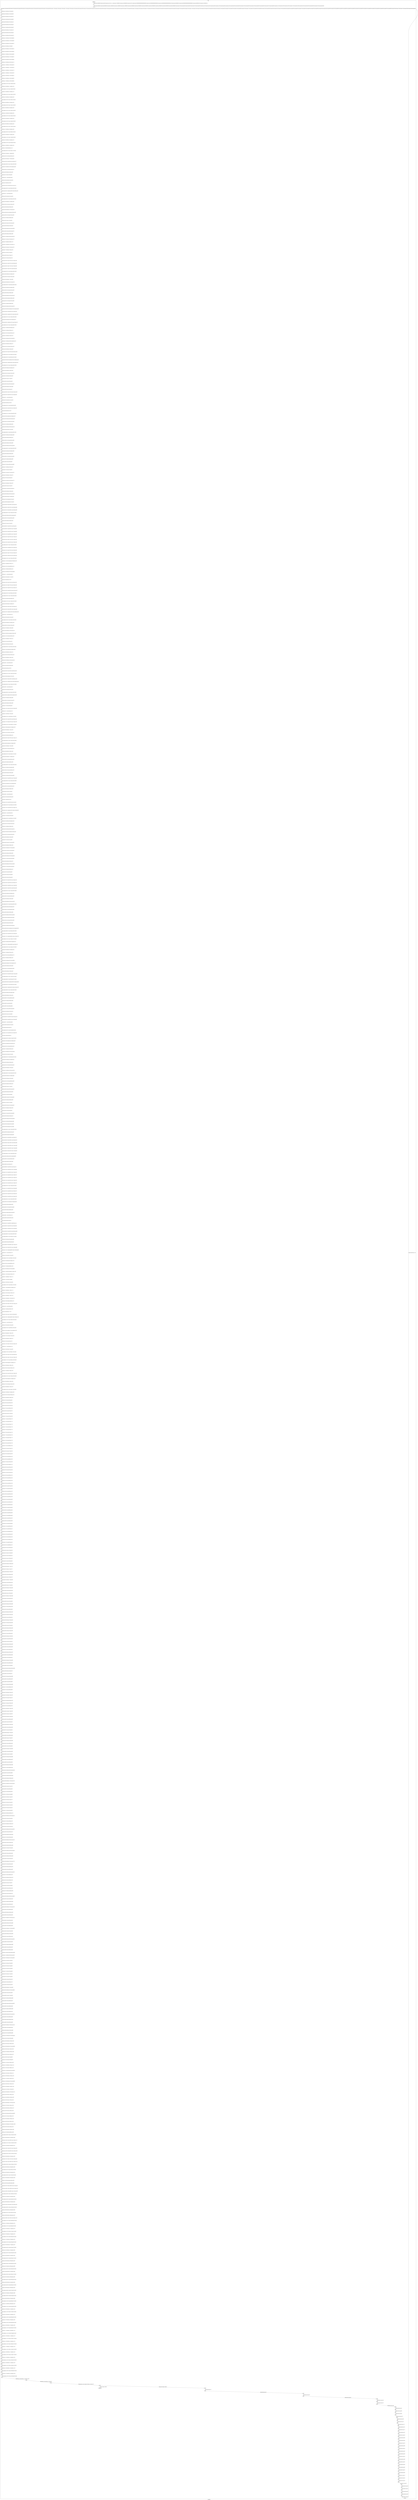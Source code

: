 digraph G {
label="Btor2XCFA";
subgraph cluster_0 {
label="main";
main_init[];
l1[];
l3[];
l4[];
l5[];
l6[];
l7[];
l8[];
l9[];
l10[];
l11[];
l12[];
l13[];
l14[];
l15[];
l16[];
l17[];
l18[];
l19[];
l20[];
l21[];
l22[];
l23[];
l24[];
l25[];
l26[];
l27[];
l28[];
l29[];
l30[];
l31[];
l32[];
l33[];
l34[];
l35[];
l36[];
l37[];
l38[];
l39[];
l40[];
l41[];
l42[];
l43[];
l44[];
l45[];
l46[];
l47[];
l48[];
l49[];
l50[];
l51[];
l52[];
l53[];
l54[];
l55[];
l56[];
l57[];
l58[];
l59[];
l60[];
l61[];
l62[];
l63[];
l64[];
l65[];
l66[];
l67[];
l68[];
l69[];
l70[];
l71[];
l72[];
l73[];
l74[];
l75[];
l76[];
l77[];
l78[];
l79[];
l80[];
l81[];
l82[];
l83[];
l84[];
l85[];
l86[];
l87[];
l88[];
l89[];
l90[];
l91[];
l92[];
l93[];
l94[];
l95[];
l96[];
l97[];
l98[];
l99[];
l100[];
l101[];
l102[];
l103[];
l104[];
l105[];
l106[];
l107[];
l108[];
l109[];
l110[];
l111[];
l112[];
l113[];
l114[];
l115[];
l116[];
l117[];
l118[];
l119[];
l120[];
l121[];
l122[];
l123[];
l124[];
l125[];
l126[];
l127[];
l128[];
l129[];
l130[];
l131[];
l132[];
l133[];
l134[];
l135[];
l136[];
l137[];
l138[];
l139[];
l140[];
l141[];
l142[];
l143[];
l144[];
l145[];
l146[];
l147[];
l148[];
l149[];
l150[];
l151[];
l152[];
l153[];
l154[];
l155[];
l156[];
l157[];
l158[];
l159[];
l160[];
l161[];
l162[];
l163[];
l164[];
l165[];
l166[];
l167[];
l168[];
l169[];
l170[];
l171[];
l172[];
l173[];
l174[];
l175[];
l176[];
l177[];
l178[];
l179[];
l180[];
l181[];
l182[];
l183[];
l184[];
l185[];
l186[];
l187[];
l188[];
l189[];
l190[];
l191[];
l192[];
l193[];
l194[];
l195[];
l196[];
l197[];
l198[];
l199[];
l200[];
l201[];
l202[];
l203[];
l204[];
l205[];
l206[];
l207[];
l208[];
l209[];
l210[];
l211[];
l212[];
l213[];
l214[];
l215[];
l216[];
l217[];
l218[];
l219[];
l220[];
l221[];
l222[];
l223[];
l224[];
l225[];
l226[];
l227[];
l228[];
l229[];
l230[];
l231[];
l232[];
l233[];
l234[];
l235[];
l236[];
l237[];
l238[];
l239[];
l240[];
l241[];
l242[];
l243[];
l244[];
l245[];
l246[];
l247[];
l248[];
l249[];
l250[];
l251[];
l252[];
l253[];
l254[];
l255[];
l256[];
l257[];
l258[];
l259[];
l260[];
l261[];
l262[];
l263[];
l264[];
l265[];
l266[];
l267[];
l268[];
l269[];
l270[];
l271[];
l272[];
l273[];
l274[];
l275[];
l276[];
l277[];
l278[];
l279[];
l280[];
l281[];
l282[];
l283[];
l284[];
l285[];
l286[];
l287[];
l288[];
l289[];
l290[];
l291[];
l292[];
l293[];
l294[];
l295[];
l296[];
l297[];
l298[];
l299[];
l300[];
l301[];
l302[];
l303[];
l304[];
l305[];
l306[];
l307[];
l308[];
l309[];
l310[];
l311[];
l312[];
l313[];
l314[];
l315[];
l316[];
l317[];
l318[];
l319[];
l320[];
l321[];
l322[];
l323[];
l324[];
l325[];
l326[];
l327[];
l328[];
l329[];
l330[];
l331[];
l332[];
l333[];
l334[];
l335[];
l336[];
l337[];
l338[];
l339[];
l340[];
l341[];
l342[];
l343[];
l344[];
l345[];
l346[];
l347[];
l348[];
l349[];
l350[];
l351[];
l352[];
l353[];
l354[];
l355[];
l356[];
l357[];
l358[];
l359[];
l360[];
l361[];
l362[];
l363[];
l364[];
l365[];
l366[];
l367[];
l368[];
l369[];
l370[];
l371[];
l372[];
l373[];
l374[];
l375[];
l376[];
l377[];
l378[];
l379[];
l380[];
l381[];
l382[];
l383[];
l384[];
l385[];
l386[];
l387[];
l388[];
l389[];
l390[];
l391[];
l392[];
l393[];
l394[];
l395[];
l396[];
l397[];
l398[];
l399[];
l400[];
l401[];
l402[];
l403[];
l404[];
l405[];
l406[];
l407[];
l408[];
l409[];
l410[];
l411[];
l412[];
l413[];
l414[];
l415[];
l416[];
l417[];
l418[];
l419[];
l420[];
l421[];
l422[];
l423[];
l424[];
l425[];
l426[];
l427[];
l428[];
l429[];
l430[];
l431[];
l432[];
l433[];
l434[];
l435[];
l436[];
l437[];
l438[];
l439[];
l440[];
l441[];
l442[];
l443[];
l444[];
l445[];
l446[];
l447[];
l448[];
l449[];
l450[];
l451[];
l452[];
l453[];
l454[];
l455[];
l456[];
l457[];
l458[];
l459[];
l460[];
l461[];
l462[];
l463[];
l464[];
l465[];
l466[];
l467[];
l468[];
l469[];
l470[];
l471[];
l472[];
l473[];
l474[];
l475[];
l476[];
l477[];
l478[];
l479[];
l480[];
l481[];
l482[];
l483[];
l484[];
l485[];
l486[];
l487[];
l488[];
l489[];
l490[];
l491[];
l492[];
l493[];
l494[];
l495[];
l496[];
l497[];
l498[];
l499[];
l500[];
l501[];
l502[];
l503[];
l504[];
l505[];
l506[];
l507[];
l508[];
l509[];
l510[];
l511[];
l512[];
l513[];
l514[];
l515[];
l516[];
l517[];
l518[];
l519[];
l520[];
l521[];
l522[];
l523[];
l524[];
l525[];
l526[];
l527[];
l528[];
l529[];
l530[];
l531[];
l532[];
l533[];
l534[];
l535[];
l536[];
l537[];
l538[];
l539[];
l540[];
l541[];
l542[];
l543[];
l544[];
l545[];
l546[];
l547[];
l548[];
l549[];
l550[];
l551[];
l552[];
l553[];
l554[];
l555[];
l556[];
l557[];
l558[];
l559[];
l560[];
l561[];
l562[];
l563[];
l564[];
l565[];
l566[];
l567[];
l568[];
l569[];
l570[];
l571[];
l572[];
l573[];
l574[];
l575[];
l576[];
l577[];
l578[];
l579[];
l580[];
l581[];
l582[];
l583[];
l584[];
l585[];
l586[];
l587[];
l588[];
l589[];
l590[];
l591[];
l592[];
l593[];
l594[];
l595[];
l596[];
l597[];
l598[];
l599[];
l600[];
l601[];
l602[];
l603[];
l604[];
l605[];
l606[];
l607[];
l608[];
l609[];
l610[];
l611[];
l612[];
l613[];
l614[];
l615[];
l616[];
l617[];
l618[];
l619[];
l620[];
l621[];
l622[];
l623[];
l624[];
l625[];
l626[];
l627[];
l628[];
l629[];
l630[];
l631[];
l632[];
l633[];
l634[];
l635[];
l636[];
l637[];
l638[];
l639[];
l640[];
l641[];
l642[];
l643[];
l644[];
l645[];
l646[];
l647[];
l648[];
l649[];
l650[];
l651[];
l652[];
l653[];
l654[];
l655[];
l656[];
l657[];
l658[];
l659[];
l660[];
l661[];
l662[];
l663[];
l664[];
l665[];
l666[];
l667[];
l668[];
l669[];
l670[];
l671[];
l672[];
l673[];
l674[];
l675[];
l676[];
l677[];
l678[];
l679[];
l680[];
l681[];
l682[];
l683[];
l684[];
l685[];
l686[];
l687[];
l688[];
l689[];
l690[];
l691[];
l692[];
l693[];
l694[];
l695[];
l696[];
l697[];
l698[];
l699[];
l700[];
l701[];
l702[];
l703[];
l704[];
l705[];
l706[];
l707[];
l708[];
l709[];
l710[];
l711[];
l712[];
l713[];
l714[];
l715[];
l716[];
l717[];
l718[];
l719[];
l720[];
l721[];
l722[];
l723[];
l724[];
l725[];
l726[];
l727[];
l728[];
l729[];
l730[];
l731[];
l732[];
l733[];
l734[];
l735[];
l736[];
l737[];
l738[];
l739[];
l740[];
l741[];
l742[];
l743[];
l744[];
l745[];
l746[];
l747[];
l748[];
l749[];
l750[];
l751[];
l752[];
l753[];
l754[];
l755[];
l756[];
l757[];
l758[];
l759[];
l760[];
l761[];
l762[];
l763[];
l764[];
l765[];
l766[];
l767[];
l768[];
l769[];
l770[];
l771[];
l772[];
l773[];
l774[];
l775[];
l776[];
l777[];
l778[];
l779[];
l780[];
l781[];
l782[];
l783[];
l784[];
l785[];
l786[];
l787[];
l788[];
l789[];
l790[];
l791[];
l792[];
l793[];
l794[];
l795[];
l796[];
l797[];
l798[];
l799[];
l800[];
l801[];
l802[];
l803[];
l804[];
l805[];
l806[];
l807[];
l808[];
l809[];
l810[];
l811[];
l812[];
l813[];
l814[];
l815[];
l816[];
l817[];
l818[];
l819[];
l820[];
l821[];
l822[];
l823[];
l824[];
l825[];
l826[];
l827[];
l828[];
l829[];
l830[];
l831[];
l832[];
l833[];
l834[];
l835[];
l836[];
l837[];
l838[];
l839[];
l840[];
l841[];
l842[];
l843[];
l844[];
l845[];
l846[];
l847[];
l848[];
l849[];
l850[];
l851[];
l852[];
l853[];
l854[];
l855[];
l856[];
l857[];
l858[];
l859[];
l860[];
l861[];
l862[];
l863[];
l864[];
l865[];
l866[];
l867[];
l868[];
l869[];
l870[];
l871[];
l872[];
l873[];
l874[];
l875[];
l876[];
l877[];
l878[];
l879[];
l880[];
l881[];
l882[];
l883[];
l884[];
l885[];
l886[];
l887[];
l888[];
l889[];
l890[];
main_error[];
l891[];
l892[];
l893[];
l894[];
l895[];
l896[];
l897[];
l898[];
l899[];
l900[];
l901[];
l902[];
l903[];
l904[];
l905[];
l906[];
l907[];
l908[];
l909[];
l910[];
l911[];
l912[];
l913[];
l914[];
l915[];
l916[];
l917[];
l918[];
l919[];
l920[];
l921[];
l922[];
l923[];
l924[];
l925[];
l926[];
l927[];
l928[];
l929[];
l930[];
l931[];
l932[];
main_init -> l1 [label="[(assign const_5 #b00000000),(assign const_30 #b0),(assign const_118 #b11111111),(assign const_127 #b00000001),(assign const_138 #b00000000),(assign const_227 #b1),(assign const_242 #b00000000000000000000000000000000),(assign const_243 #b000000000000000000000000),(assign const_245 #b00000000000000000000000000010100),(assign const_282 #b00000010),(assign const_354 #b00000000000000000000000000000001),(assign const_459 #b00010100),(assign const_724 #b00010101)] "];
l3 -> l4 [label="[(havoc input_147),(havoc input_149),(havoc input_151),(havoc input_153),(havoc input_155),(havoc input_157),(havoc input_159),(havoc input_161),(havoc input_163),(havoc input_165),(havoc input_167),(havoc input_169),(havoc input_171),(havoc input_173),(havoc input_175),(havoc input_177),(havoc input_179),(havoc input_181),(havoc input_183),(havoc input_185),(havoc input_187),(havoc input_189),(havoc input_191),(havoc input_193),(havoc input_195),(havoc input_197),(havoc input_199),(havoc input_201),(havoc input_203),(havoc input_205),(havoc input_207),(havoc input_209),(havoc input_211),(havoc input_213),(havoc input_215),(havoc input_217),(havoc input_219),(havoc input_221),(havoc input_223),(havoc input_225),(havoc input_229),(havoc input_233),(havoc input_240),(havoc input_257),(havoc input_263),(havoc input_267),(havoc input_271),(havoc input_275),(havoc input_278),(havoc input_291),(havoc input_297),(havoc input_302),(havoc input_315),(havoc input_321),(havoc input_334),(havoc input_337),(havoc input_352),(havoc input_361),(havoc input_369),(havoc input_373),(havoc input_377),(havoc input_381),(havoc input_384),(havoc input_396),(havoc input_415),(havoc input_438),(havoc input_443),(havoc input_451),(havoc input_470),(havoc input_483),(havoc input_490),(havoc input_495),(havoc input_500),(havoc input_507),(havoc input_522),(havoc input_528),(havoc input_532),(havoc input_536),(havoc input_540),(havoc input_543),(havoc input_555),(havoc input_561),(havoc input_566),(havoc input_580),(havoc input_586),(havoc input_600),(havoc input_603),(havoc input_618),(havoc input_626),(havoc input_634),(havoc input_638),(havoc input_642),(havoc input_646),(havoc input_649),(havoc input_667),(havoc input_686),(havoc input_708),(havoc input_713),(havoc input_721),(havoc input_739),(havoc input_752),(havoc input_759)] "];
l4 -> l5 [label="[(assign binary_91 (bvand state_31 (bvnot state_33)))] "];
l5 -> l6 [label="[(assign binary_92 (bvand binary_91 (bvnot state_35)))] "];
l6 -> l7 [label="[(assign binary_93 (bvand binary_92 (bvnot state_37)))] "];
l7 -> l8 [label="[(assign binary_94 (bvand binary_93 (bvnot state_39)))] "];
l8 -> l9 [label="[(assign binary_95 (bvand binary_94 (bvnot state_41)))] "];
l9 -> l10 [label="[(assign binary_96 (bvand binary_95 (bvnot state_43)))] "];
l10 -> l11 [label="[(assign binary_97 (bvand binary_96 (bvnot state_45)))] "];
l11 -> l12 [label="[(assign binary_98 (bvand binary_97 (bvnot state_47)))] "];
l12 -> l13 [label="[(assign binary_99 (bvand binary_98 (bvnot state_49)))] "];
l13 -> l14 [label="[(assign binary_100 (bvand binary_99 (bvnot state_51)))] "];
l14 -> l15 [label="[(assign binary_101 (bvand binary_100 (bvnot state_53)))] "];
l15 -> l16 [label="[(assign binary_102 (bvand binary_101 (bvnot state_55)))] "];
l16 -> l17 [label="[(assign binary_103 (bvand binary_102 (bvnot state_57)))] "];
l17 -> l18 [label="[(assign binary_104 (bvand binary_103 state_59))] "];
l18 -> l19 [label="[(assign binary_105 (bvand binary_104 (bvnot state_61)))] "];
l19 -> l20 [label="[(assign binary_106 (bvand binary_105 (bvnot state_63)))] "];
l20 -> l21 [label="[(assign binary_107 (bvand binary_106 (bvnot state_65)))] "];
l21 -> l22 [label="[(assign binary_108 (bvand binary_107 (bvnot state_67)))] "];
l22 -> l23 [label="[(assign binary_109 (bvand binary_108 (bvnot state_69)))] "];
l23 -> l24 [label="[(assign binary_110 (bvand binary_109 (bvnot state_71)))] "];
l24 -> l25 [label="[(assign binary_111 (bvand binary_110 (bvnot state_73)))] "];
l25 -> l26 [label="[(assign binary_112 (bvand binary_111 (bvnot state_75)))] "];
l26 -> l27 [label="[(assign binary_113 (bvand binary_112 (bvnot state_77)))] "];
l27 -> l28 [label="[(assign binary_114 (bvand binary_113 (bvnot state_79)))] "];
l28 -> l29 [label="[(assign binary_115 (bvand binary_114 (bvnot state_81)))] "];
l29 -> l30 [label="[(assign binary_116 (bvand binary_115 (bvnot state_83)))] "];
l30 -> l31 [label="[(assign binary_117 (bvand binary_116 (bvnot state_85)))] "];
l31 -> l32 [label="[(assign comparison_119 (ite (= const_118 state_6) #b1 #b0))] "];
l32 -> l33 [label="[(assign binary_120 (bvand binary_117 comparison_119))] "];
l33 -> l34 [label="[(assign comparison_121 (ite (= const_118 state_8) #b1 #b0))] "];
l34 -> l35 [label="[(assign binary_122 (bvand binary_120 comparison_121))] "];
l35 -> l36 [label="[(assign comparison_123 (ite (= const_118 state_10) #b1 #b0))] "];
l36 -> l37 [label="[(assign binary_124 (bvand binary_122 comparison_123))] "];
l37 -> l38 [label="[(assign comparison_125 (ite (= const_118 state_12) #b1 #b0))] "];
l38 -> l39 [label="[(assign binary_126 (bvand binary_124 comparison_125))] "];
l39 -> l40 [label="[(assign comparison_128 (ite (= const_127 state_14) #b1 #b0))] "];
l40 -> l41 [label="[(assign binary_129 (bvand binary_126 comparison_128))] "];
l41 -> l42 [label="[(assign comparison_130 (ite (= const_118 state_16) #b1 #b0))] "];
l42 -> l43 [label="[(assign binary_131 (bvand binary_129 comparison_130))] "];
l43 -> l44 [label="[(assign comparison_132 (ite (= const_118 state_18) #b1 #b0))] "];
l44 -> l45 [label="[(assign binary_133 (bvand binary_131 comparison_132))] "];
l45 -> l46 [label="[(assign comparison_134 (ite (= const_118 state_20) #b1 #b0))] "];
l46 -> l47 [label="[(assign binary_135 (bvand binary_133 comparison_134))] "];
l47 -> l48 [label="[(assign comparison_136 (ite (= const_127 state_22) #b1 #b0))] "];
l48 -> l49 [label="[(assign binary_137 (bvand binary_135 comparison_136))] "];
l49 -> l50 [label="[(assign comparison_139 (ite (= const_138 state_24) #b1 #b0))] "];
l50 -> l51 [label="[(assign binary_140 (bvand binary_137 comparison_139))] "];
l51 -> l52 [label="[(assign comparison_141 (ite (= const_127 state_26) #b1 #b0))] "];
l52 -> l53 [label="[(assign binary_142 (bvand binary_140 comparison_141))] "];
l53 -> l54 [label="[(assign comparison_143 (ite (= const_138 state_28) #b1 #b0))] "];
l54 -> l55 [label="[(assign binary_144 (bvand binary_142 comparison_143))] "];
l55 -> l56 [label="[(assign binary_145 (bvand state_89 binary_144))] "];
l56 -> l57 [label="[(assign comparison_230 (ite (= const_118 input_147) #b1 #b0))] "];
l57 -> l58 [label="[(assign binary_231 (bvand input_171 comparison_230))] "];
l58 -> l59 [label="[(assign binary_232 (bvor (bvnot input_229) binary_231))] "];
l59 -> l60 [label="[(assign binary_234 (bvand input_171 (bvnot input_229)))] "];
l60 -> l61 [label="[(assign ternary_235 (ite (= input_229 #b1) const_138 input_147))] "];
l61 -> l62 [label="[(assign comparison_236 (ite (= const_118 ternary_235) #b1 #b0))] "];
l62 -> l63 [label="[(assign binary_237 (bvand binary_234 (bvnot comparison_236)))] "];
l63 -> l64 [label="[(assign binary_238 (bvor (bvnot input_233) binary_237))] "];
l64 -> l65 [label="[(assign binary_239 (bvand binary_232 binary_238))] "];
l65 -> l66 [label="[(assign binary_241 (bvor input_179 input_233))] "];
l66 -> l67 [label="[(assign binary_244 (++ const_243 ternary_235))] "];
l67 -> l68 [label="[(assign binary_246 (bvsrem binary_244 const_245))] "];
l68 -> l69 [label="[(assign slice_247 (extract binary_246 0 8))] "];
l69 -> l70 [label="[(assign ternary_248 (ite (= input_233 #b1) slice_247 input_151))] "];
l70 -> l71 [label="[(assign comparison_249 (ite (= const_138 ternary_248) #b1 #b0))] "];
l71 -> l72 [label="[(assign ternary_250 (ite (= comparison_249 #b1) ternary_235 input_149))] "];
l72 -> l73 [label="[(assign binary_251 (++ const_243 ternary_250))] "];
l73 -> l74 [label="[(assign binary_252 (bvsrem binary_251 const_245))] "];
l74 -> l75 [label="[(assign comparison_253 (ite (= const_242 binary_252) #b1 #b0))] "];
l75 -> l76 [label="[(assign binary_254 (bvand binary_241 comparison_253))] "];
l76 -> l77 [label="[(assign binary_255 (bvor (bvnot input_240) binary_254))] "];
l77 -> l78 [label="[(assign binary_256 (bvand binary_239 binary_255))] "];
l78 -> l79 [label="[(assign binary_258 (bvand binary_241 (bvnot input_240)))] "];
l79 -> l80 [label="[(assign binary_259 (bvand (bvnot comparison_253) binary_258))] "];
l80 -> l81 [label="[(assign binary_260 (bvor (bvnot input_257) binary_259))] "];
l81 -> l82 [label="[(assign binary_261 (bvand binary_256 binary_260))] "];
l82 -> l83 [label="[(assign binary_262 (bvor input_173 input_229))] "];
l83 -> l84 [label="[(assign binary_264 (bvor binary_262 (bvnot input_263)))] "];
l84 -> l85 [label="[(assign binary_265 (bvand binary_261 binary_264))] "];
l85 -> l86 [label="[(assign binary_266 (bvand binary_262 (bvnot input_263)))] "];
l86 -> l87 [label="[(assign binary_268 (bvor binary_266 (bvnot input_267)))] "];
l87 -> l88 [label="[(assign binary_269 (bvand binary_265 binary_268))] "];
l88 -> l89 [label="[(assign binary_270 (bvand binary_266 (bvnot input_267)))] "];
l89 -> l90 [label="[(assign binary_272 (bvor binary_270 (bvnot input_271)))] "];
l90 -> l91 [label="[(assign binary_273 (bvand binary_269 binary_272))] "];
l91 -> l92 [label="[(assign binary_274 (bvand binary_270 (bvnot input_271)))] "];
l92 -> l93 [label="[(assign binary_276 (bvor binary_274 (bvnot input_275)))] "];
l93 -> l94 [label="[(assign binary_277 (bvand binary_273 binary_276))] "];
l94 -> l95 [label="[(assign binary_279 (bvor input_175 input_267))] "];
l95 -> l96 [label="[(assign binary_280 (bvor binary_279 input_271))] "];
l96 -> l97 [label="[(assign binary_281 (bvor binary_280 input_275))] "];
l97 -> l98 [label="[(assign ternary_283 (ite (= input_257 #b1) const_118 ternary_248))] "];
l98 -> l99 [label="[(assign ternary_284 (ite (= input_267 #b1) const_138 ternary_283))] "];
l99 -> l100 [label="[(assign ternary_285 (ite (= input_271 #b1) const_127 ternary_284))] "];
l100 -> l101 [label="[(assign ternary_286 (ite (= input_275 #b1) const_282 ternary_285))] "];
l101 -> l102 [label="[(assign comparison_287 (ite (= const_138 ternary_286) #b1 #b0))] "];
l102 -> l103 [label="[(assign binary_288 (bvand binary_281 comparison_287))] "];
l103 -> l104 [label="[(assign binary_289 (bvor (bvnot input_278) binary_288))] "];
l104 -> l105 [label="[(assign binary_290 (bvand binary_277 binary_289))] "];
l105 -> l106 [label="[(assign binary_292 (bvand binary_281 (bvnot input_278)))] "];
l106 -> l107 [label="[(assign comparison_293 (ite (= const_282 ternary_286) #b1 #b0))] "];
l107 -> l108 [label="[(assign binary_294 (bvand binary_292 comparison_293))] "];
l108 -> l109 [label="[(assign binary_295 (bvor (bvnot input_291) binary_294))] "];
l109 -> l110 [label="[(assign binary_296 (bvand binary_290 binary_295))] "];
l110 -> l111 [label="[(assign binary_298 (bvand binary_292 (bvnot input_291)))] "];
l111 -> l112 [label="[(assign binary_299 (bvand comparison_293 binary_298))] "];
l112 -> l113 [label="[(assign binary_300 (bvor (bvnot input_297) binary_299))] "];
l113 -> l114 [label="[(assign binary_301 (bvand binary_296 binary_300))] "];
l114 -> l115 [label="[(assign binary_303 (bvand binary_298 (bvnot input_297)))] "];
l115 -> l116 [label="[(assign binary_304 (bvand (bvnot comparison_287) (bvnot comparison_293)))] "];
l116 -> l117 [label="[(assign ternary_305 (ite (= input_263 #b1) const_118 ternary_235))] "];
l117 -> l118 [label="[(assign ternary_306 (ite (= comparison_287 #b1) ternary_305 input_149))] "];
l118 -> l119 [label="[(assign comparison_307 (ite (= const_118 ternary_306) #b1 #b0))] "];
l119 -> l120 [label="[(assign binary_308 (bvand binary_304 (bvnot comparison_307)))] "];
l120 -> l121 [label="[(assign ternary_309 (ite (= comparison_287 #b1) input_155 input_157))] "];
l121 -> l122 [label="[(assign comparison_310 (ite (= const_118 ternary_309) #b1 #b0))] "];
l122 -> l123 [label="[(assign binary_311 (bvand binary_308 comparison_310))] "];
l123 -> l124 [label="[(assign binary_312 (bvand binary_303 binary_311))] "];
l124 -> l125 [label="[(assign binary_313 (bvor (bvnot input_302) binary_312))] "];
l125 -> l126 [label="[(assign binary_314 (bvand binary_301 binary_313))] "];
l126 -> l127 [label="[(assign binary_316 (bvand binary_303 (bvnot input_302)))] "];
l127 -> l128 [label="[(assign binary_317 (bvand binary_308 (bvnot comparison_310)))] "];
l128 -> l129 [label="[(assign binary_318 (bvand binary_316 binary_317))] "];
l129 -> l130 [label="[(assign binary_319 (bvor (bvnot input_315) binary_318))] "];
l130 -> l131 [label="[(assign binary_320 (bvand binary_314 binary_319))] "];
l131 -> l132 [label="[(assign ternary_322 (ite (= input_315 #b1) ternary_309 ternary_286))] "];
l132 -> l133 [label="[(assign comparison_323 (ite (= const_138 ternary_322) #b1 #b0))] "];
l133 -> l134 [label="[(assign comparison_324 (ite (= const_282 ternary_322) #b1 #b0))] "];
l134 -> l135 [label="[(assign binary_325 (bvand (bvnot comparison_323) (bvnot comparison_324)))] "];
l135 -> l136 [label="[(assign ternary_326 (ite (= comparison_323 #b1) ternary_305 input_149))] "];
l136 -> l137 [label="[(assign comparison_327 (ite (= const_118 ternary_326) #b1 #b0))] "];
l137 -> l138 [label="[(assign binary_328 (bvand binary_325 comparison_327))] "];
l138 -> l139 [label="[(assign binary_329 (bvand binary_316 binary_328))] "];
l139 -> l140 [label="[(assign binary_330 (bvor (bvnot input_321) binary_329))] "];
l140 -> l141 [label="[(assign binary_331 (bvand binary_320 binary_330))] "];
l141 -> l142 [label="[(assign binary_332 (bvor input_177 input_278))] "];
l142 -> l143 [label="[(assign binary_333 (bvor binary_332 input_302))] "];
l143 -> l144 [label="[(assign binary_335 (bvor binary_333 (bvnot input_334)))] "];
l144 -> l145 [label="[(assign binary_336 (bvand binary_331 binary_335))] "];
l145 -> l146 [label="[(assign binary_338 (bvor input_185 input_321))] "];
l146 -> l147 [label="[(assign ternary_339 (ite (= input_321 #b1) ternary_322 ternary_305))] "];
l147 -> l148 [label="[(assign ternary_340 (ite (= input_334 #b1) const_118 ternary_339))] "];
l148 -> l149 [label="[(assign binary_341 (++ const_243 ternary_340))] "];
l149 -> l150 [label="[(assign binary_342 (bvsrem binary_341 const_245))] "];
l150 -> l151 [label="[(assign slice_343 (extract binary_342 8 32))] "];
l151 -> l152 [label="[(assign comparison_344 (ite (= const_243 slice_343) #b1 #b0))] "];
l152 -> l153 [label="[(assign ternary_345 (ite (= input_334 #b1) const_118 ternary_322))] "];
l153 -> l154 [label="[(assign slice_346 (extract binary_342 0 8))] "];
l154 -> l155 [label="[(assign comparison_347 (ite (= ternary_345 slice_346) #b1 #b0))] "];
l155 -> l156 [label="[(assign binary_348 (bvand comparison_344 comparison_347))] "];
l156 -> l157 [label="[(assign binary_349 (bvand binary_338 (bvnot binary_348)))] "];
l157 -> l158 [label="[(assign binary_350 (bvor (bvnot input_337) binary_349))] "];
l158 -> l159 [label="[(assign binary_351 (bvand binary_336 binary_350))] "];
l159 -> l160 [label="[(assign binary_353 (bvand binary_338 (bvnot input_337)))] "];
l160 -> l161 [label="[(assign binary_355 (bvsdiv binary_341 const_245))] "];
l161 -> l162 [label="[(assign comparison_356 (ite (= const_354 binary_355) #b1 #b0))] "];
l162 -> l163 [label="[(assign binary_357 (bvand binary_348 comparison_356))] "];
l163 -> l164 [label="[(assign binary_358 (bvand binary_353 binary_357))] "];
l164 -> l165 [label="[(assign binary_359 (bvor (bvnot input_352) binary_358))] "];
l165 -> l166 [label="[(assign binary_360 (bvand binary_351 binary_359))] "];
l166 -> l167 [label="[(assign binary_362 (bvand binary_353 (bvnot input_352)))] "];
l167 -> l168 [label="[(assign comparison_363 (ite (= const_242 binary_355) #b1 #b0))] "];
l168 -> l169 [label="[(assign binary_364 (bvand binary_348 comparison_363))] "];
l169 -> l170 [label="[(assign binary_365 (bvand binary_362 binary_364))] "];
l170 -> l171 [label="[(assign binary_366 (bvor (bvnot input_361) binary_365))] "];
l171 -> l172 [label="[(assign binary_367 (bvand binary_360 binary_366))] "];
l172 -> l173 [label="[(assign binary_368 (bvor input_189 input_352))] "];
l173 -> l174 [label="[(assign binary_370 (bvor binary_368 (bvnot input_369)))] "];
l174 -> l175 [label="[(assign binary_371 (bvand binary_367 binary_370))] "];
l175 -> l176 [label="[(assign binary_372 (bvor input_191 input_361))] "];
l176 -> l177 [label="[(assign binary_374 (bvor binary_372 (bvnot input_373)))] "];
l177 -> l178 [label="[(assign binary_375 (bvand binary_371 binary_374))] "];
l178 -> l179 [label="[(assign binary_376 (bvor input_183 input_291))] "];
l179 -> l180 [label="[(assign binary_378 (bvor binary_376 (bvnot input_377)))] "];
l180 -> l181 [label="[(assign binary_379 (bvand binary_375 binary_378))] "];
l181 -> l182 [label="[(assign binary_380 (bvor input_197 input_297))] "];
l182 -> l183 [label="[(assign binary_382 (bvor binary_380 (bvnot input_381)))] "];
l183 -> l184 [label="[(assign binary_383 (bvand binary_379 binary_382))] "];
l184 -> l185 [label="[(assign binary_385 (bvand binary_380 (bvnot input_381)))] "];
l185 -> l186 [label="[(assign binary_386 (bvand input_321 comparison_323))] "];
l186 -> l187 [label="[(assign binary_387 (bvand comparison_287 input_315))] "];
l187 -> l188 [label="[(assign binary_388 (bvand comparison_287 input_302))] "];
l188 -> l189 [label="[(assign ternary_389 (ite (= binary_388 #b1) const_138 input_159))] "];
l189 -> l190 [label="[(assign ternary_390 (ite (= binary_387 #b1) const_138 ternary_389))] "];
l190 -> l191 [label="[(assign ternary_391 (ite (= binary_386 #b1) const_138 ternary_390))] "];
l191 -> l192 [label="[(assign comparison_392 (ite (= const_118 ternary_391) #b1 #b0))] "];
l192 -> l193 [label="[(assign binary_393 (bvand binary_385 (bvnot comparison_392)))] "];
l193 -> l194 [label="[(assign binary_394 (bvor (bvnot input_384) binary_393))] "];
l194 -> l195 [label="[(assign binary_395 (bvand binary_383 binary_394))] "];
l195 -> l196 [label="[(assign binary_397 (bvor input_181 input_240))] "];
l196 -> l197 [label="[(assign ternary_398 (ite (= input_229 #b1) const_138 input_163))] "];
l197 -> l198 [label="[(assign ternary_399 (ite (= input_263 #b1) const_127 ternary_398))] "];
l198 -> l199 [label="[(assign ternary_400 (ite (= input_334 #b1) const_127 ternary_399))] "];
l199 -> l200 [label="[(assign ternary_401 (ite (= input_369 #b1) const_127 ternary_400))] "];
l200 -> l201 [label="[(assign ternary_402 (ite (= input_373 #b1) const_127 ternary_401))] "];
l201 -> l202 [label="[(assign ternary_403 (ite (= input_377 #b1) const_127 ternary_402))] "];
l202 -> l203 [label="[(assign ternary_404 (ite (= input_381 #b1) const_127 ternary_403))] "];
l203 -> l204 [label="[(assign comparison_405 (ite (= const_127 ternary_404) #b1 #b0))] "];
l204 -> l205 [label="[(assign ternary_406 (ite (= input_369 #b1) const_118 ternary_340))] "];
l205 -> l206 [label="[(assign ternary_407 (ite (= input_373 #b1) const_118 ternary_406))] "];
l206 -> l207 [label="[(assign ternary_408 (ite (= input_377 #b1) const_118 ternary_407))] "];
l207 -> l208 [label="[(assign ternary_409 (ite (= input_381 #b1) const_118 ternary_408))] "];
l208 -> l209 [label="[(assign comparison_410 (ite (= const_118 ternary_409) #b1 #b0))] "];
l209 -> l210 [label="[(assign binary_411 (bvor (bvnot comparison_405) comparison_410))] "];
l210 -> l211 [label="[(assign binary_412 (bvand binary_397 binary_411))] "];
l211 -> l212 [label="[(assign binary_413 (bvor (bvnot input_396) binary_412))] "];
l212 -> l213 [label="[(assign binary_414 (bvand binary_395 binary_413))] "];
l213 -> l214 [label="[(assign binary_416 (bvand binary_397 (bvnot input_396)))] "];
l214 -> l215 [label="[(assign binary_417 (++ const_243 ternary_345))] "];
l215 -> l216 [label="[(assign binary_418 (bvsrem binary_417 const_245))] "];
l216 -> l217 [label="[(assign slice_419 (extract binary_418 0 8))] "];
l217 -> l218 [label="[(assign ternary_420 (ite (= input_373 #b1) slice_419 ternary_345))] "];
l218 -> l219 [label="[(assign ternary_421 (ite (= input_377 #b1) const_118 ternary_420))] "];
l219 -> l220 [label="[(assign ternary_422 (ite (= input_381 #b1) const_118 ternary_421))] "];
l220 -> l221 [label="[(assign ternary_423 (ite (= input_384 #b1) ternary_391 ternary_422))] "];
l221 -> l222 [label="[(assign comparison_424 (ite (= const_138 ternary_423) #b1 #b0))] "];
l222 -> l223 [label="[(assign comparison_425 (ite (= const_127 ternary_345) #b1 #b0))] "];
l223 -> l224 [label="[(assign binary_426 (bvand input_369 comparison_425))] "];
l224 -> l225 [label="[(assign comparison_427 (ite (= const_127 ternary_322) #b1 #b0))] "];
l225 -> l226 [label="[(assign binary_428 (bvand input_321 comparison_427))] "];
l226 -> l227 [label="[(assign ternary_429 (ite (= binary_428 #b1) const_138 input_149))] "];
l227 -> l228 [label="[(assign ternary_430 (ite (= binary_426 #b1) const_118 ternary_429))] "];
l228 -> l229 [label="[(assign ternary_431 (ite (= comparison_424 #b1) ternary_409 ternary_430))] "];
l229 -> l230 [label="[(assign binary_432 (++ const_243 ternary_431))] "];
l230 -> l231 [label="[(assign binary_433 (bvsrem binary_432 const_245))] "];
l231 -> l232 [label="[(assign comparison_434 (ite (= const_242 binary_433) #b1 #b0))] "];
l232 -> l233 [label="[(assign binary_435 (bvand binary_416 comparison_434))] "];
l233 -> l234 [label="[(assign binary_436 (bvor (bvnot input_415) binary_435))] "];
l234 -> l235 [label="[(assign binary_437 (bvand binary_414 binary_436))] "];
l235 -> l236 [label="[(assign binary_439 (bvand binary_416 (bvnot input_415)))] "];
l236 -> l237 [label="[(assign binary_440 (bvand (bvnot comparison_434) binary_439))] "];
l237 -> l238 [label="[(assign binary_441 (bvor (bvnot input_438) binary_440))] "];
l238 -> l239 [label="[(assign binary_442 (bvand binary_437 binary_441))] "];
l239 -> l240 [label="[(assign binary_444 (bvor input_193 input_415))] "];
l240 -> l241 [label="[(assign binary_445 (bvsdiv binary_432 const_245))] "];
l241 -> l242 [label="[(assign comparison_446 (ite (= const_242 binary_445) #b1 #b0))] "];
l242 -> l243 [label="[(assign binary_447 (bvand comparison_434 comparison_446))] "];
l243 -> l244 [label="[(assign binary_448 (bvand binary_444 binary_447))] "];
l244 -> l245 [label="[(assign binary_449 (bvor (bvnot input_443) binary_448))] "];
l245 -> l246 [label="[(assign binary_450 (bvand binary_442 binary_449))] "];
l246 -> l247 [label="[(assign binary_452 (bvand binary_444 (bvnot input_443)))] "];
l247 -> l248 [label="[(assign binary_453 (++ const_243 ternary_423))] "];
l248 -> l249 [label="[(assign binary_454 (bvadd const_245 binary_453))] "];
l249 -> l250 [label="[(assign slice_455 (extract binary_454 0 8))] "];
l250 -> l251 [label="[(assign ternary_456 (ite (= input_443 #b1) slice_455 ternary_409))] "];
l251 -> l252 [label="[(assign comparison_457 (ite (= const_127 ternary_423) #b1 #b0))] "];
l252 -> l253 [label="[(assign binary_458 (bvand comparison_457 input_443))] "];
l253 -> l254 [label="[(assign ternary_460 (ite (= binary_458 #b1) const_459 ternary_430))] "];
l254 -> l255 [label="[(assign ternary_461 (ite (= comparison_424 #b1) ternary_456 ternary_460))] "];
l255 -> l256 [label="[(assign comparison_462 (ite (= const_118 ternary_461) #b1 #b0))] "];
l256 -> l257 [label="[(assign binary_463 (++ const_243 ternary_461))] "];
l257 -> l258 [label="[(assign binary_464 (bvsrem binary_463 const_245))] "];
l258 -> l259 [label="[(assign comparison_465 (ite (= const_242 binary_464) #b1 #b0))] "];
l259 -> l260 [label="[(assign binary_466 (bvor comparison_462 (bvnot comparison_465)))] "];
l260 -> l261 [label="[(assign binary_467 (bvand binary_452 binary_466))] "];
l261 -> l262 [label="[(assign binary_468 (bvor (bvnot input_451) binary_467))] "];
l262 -> l263 [label="[(assign binary_469 (bvand binary_450 binary_468))] "];
l263 -> l264 [label="[(assign binary_471 (bvor input_195 input_443))] "];
l264 -> l265 [label="[(assign ternary_472 (ite (= input_451 #b1) const_118 ternary_456))] "];
l265 -> l266 [label="[(assign binary_473 (++ const_243 ternary_472))] "];
l266 -> l267 [label="[(assign binary_474 (bvsdiv binary_473 const_245))] "];
l267 -> l268 [label="[(assign comparison_475 (ite (= const_354 binary_474) #b1 #b0))] "];
l268 -> l269 [label="[(assign ternary_476 (ite (= input_443 #b1) const_138 ternary_404))] "];
l269 -> l270 [label="[(assign ternary_477 (ite (= input_451 #b1) const_127 ternary_476))] "];
l270 -> l271 [label="[(assign comparison_478 (ite (= const_138 ternary_477) #b1 #b0))] "];
l271 -> l272 [label="[(assign binary_479 (bvand comparison_475 comparison_478))] "];
l272 -> l273 [label="[(assign binary_480 (bvand binary_471 binary_479))] "];
l273 -> l274 [label="[(assign binary_481 (bvor (bvnot input_470) binary_480))] "];
l274 -> l275 [label="[(assign binary_482 (bvand binary_469 binary_481))] "];
l275 -> l276 [label="[(assign ternary_484 (ite (= input_470 #b1) const_127 ternary_477))] "];
l276 -> l277 [label="[(assign comparison_485 (ite (= const_127 ternary_484) #b1 #b0))] "];
l277 -> l278 [label="[(assign binary_486 (bvand comparison_475 comparison_485))] "];
l278 -> l279 [label="[(assign binary_487 (bvand binary_471 binary_486))] "];
l279 -> l280 [label="[(assign binary_488 (bvor (bvnot input_483) binary_487))] "];
l280 -> l281 [label="[(assign binary_489 (bvand binary_482 binary_488))] "];
l281 -> l282 [label="[(assign comparison_491 (ite (= const_242 binary_474) #b1 #b0))] "];
l282 -> l283 [label="[(assign binary_492 (bvand binary_471 comparison_491))] "];
l283 -> l284 [label="[(assign binary_493 (bvor (bvnot input_490) binary_492))] "];
l284 -> l285 [label="[(assign binary_494 (bvand binary_489 binary_493))] "];
l285 -> l286 [label="[(assign comparison_496 (ite (= const_118 ternary_460) #b1 #b0))] "];
l286 -> l287 [label="[(assign binary_497 (bvand input_199 comparison_496))] "];
l287 -> l288 [label="[(assign binary_498 (bvor (bvnot input_495) binary_497))] "];
l288 -> l289 [label="[(assign binary_499 (bvand binary_494 binary_498))] "];
l289 -> l290 [label="[(assign binary_501 (bvand input_199 (bvnot input_495)))] "];
l290 -> l291 [label="[(assign ternary_502 (ite (= input_495 #b1) const_127 ternary_460))] "];
l291 -> l292 [label="[(assign comparison_503 (ite (= const_118 ternary_502) #b1 #b0))] "];
l292 -> l293 [label="[(assign binary_504 (bvand binary_501 (bvnot comparison_503)))] "];
l293 -> l294 [label="[(assign binary_505 (bvor (bvnot input_500) binary_504))] "];
l294 -> l295 [label="[(assign binary_506 (bvand binary_499 binary_505))] "];
l295 -> l296 [label="[(assign binary_508 (bvor input_207 input_500))] "];
l296 -> l297 [label="[(assign binary_509 (++ const_243 ternary_502))] "];
l297 -> l298 [label="[(assign binary_510 (bvsrem binary_509 const_245))] "];
l298 -> l299 [label="[(assign slice_511 (extract binary_510 0 8))] "];
l299 -> l300 [label="[(assign ternary_512 (ite (= input_500 #b1) slice_511 input_153))] "];
l300 -> l301 [label="[(assign comparison_513 (ite (= const_138 ternary_512) #b1 #b0))] "];
l301 -> l302 [label="[(assign ternary_514 (ite (= input_490 #b1) const_118 ternary_472))] "];
l302 -> l303 [label="[(assign ternary_515 (ite (= comparison_513 #b1) ternary_514 ternary_502))] "];
l303 -> l304 [label="[(assign binary_516 (++ const_243 ternary_515))] "];
l304 -> l305 [label="[(assign binary_517 (bvsrem binary_516 const_245))] "];
l305 -> l306 [label="[(assign comparison_518 (ite (= const_354 binary_517) #b1 #b0))] "];
l306 -> l307 [label="[(assign binary_519 (bvand binary_508 comparison_518))] "];
l307 -> l308 [label="[(assign binary_520 (bvor (bvnot input_507) binary_519))] "];
l308 -> l309 [label="[(assign binary_521 (bvand binary_506 binary_520))] "];
l309 -> l310 [label="[(assign binary_523 (bvand binary_508 (bvnot input_507)))] "];
l310 -> l311 [label="[(assign binary_524 (bvand (bvnot comparison_518) binary_523))] "];
l311 -> l312 [label="[(assign binary_525 (bvor (bvnot input_522) binary_524))] "];
l312 -> l313 [label="[(assign binary_526 (bvand binary_521 binary_525))] "];
l313 -> l314 [label="[(assign binary_527 (bvor input_201 input_495))] "];
l314 -> l315 [label="[(assign binary_529 (bvor binary_527 (bvnot input_528)))] "];
l315 -> l316 [label="[(assign binary_530 (bvand binary_526 binary_529))] "];
l316 -> l317 [label="[(assign binary_531 (bvand binary_527 (bvnot input_528)))] "];
l317 -> l318 [label="[(assign binary_533 (bvor binary_531 (bvnot input_532)))] "];
l318 -> l319 [label="[(assign binary_534 (bvand binary_530 binary_533))] "];
l319 -> l320 [label="[(assign binary_535 (bvand binary_531 (bvnot input_532)))] "];
l320 -> l321 [label="[(assign binary_537 (bvor binary_535 (bvnot input_536)))] "];
l321 -> l322 [label="[(assign binary_538 (bvand binary_534 binary_537))] "];
l322 -> l323 [label="[(assign binary_539 (bvand binary_535 (bvnot input_536)))] "];
l323 -> l324 [label="[(assign binary_541 (bvor binary_539 (bvnot input_540)))] "];
l324 -> l325 [label="[(assign binary_542 (bvand binary_538 binary_541))] "];
l325 -> l326 [label="[(assign binary_544 (bvor input_203 input_532))] "];
l326 -> l327 [label="[(assign binary_545 (bvor binary_544 input_536))] "];
l327 -> l328 [label="[(assign binary_546 (bvor binary_545 input_540))] "];
l328 -> l329 [label="[(assign ternary_547 (ite (= input_522 #b1) const_118 ternary_512))] "];
l329 -> l330 [label="[(assign ternary_548 (ite (= input_532 #b1) const_138 ternary_547))] "];
l330 -> l331 [label="[(assign ternary_549 (ite (= input_536 #b1) const_127 ternary_548))] "];
l331 -> l332 [label="[(assign ternary_550 (ite (= input_540 #b1) const_282 ternary_549))] "];
l332 -> l333 [label="[(assign comparison_551 (ite (= const_127 ternary_550) #b1 #b0))] "];
l333 -> l334 [label="[(assign binary_552 (bvand binary_546 comparison_551))] "];
l334 -> l335 [label="[(assign binary_553 (bvor (bvnot input_543) binary_552))] "];
l335 -> l336 [label="[(assign binary_554 (bvand binary_542 binary_553))] "];
l336 -> l337 [label="[(assign binary_556 (bvand binary_546 (bvnot input_543)))] "];
l337 -> l338 [label="[(assign comparison_557 (ite (= const_282 ternary_550) #b1 #b0))] "];
l338 -> l339 [label="[(assign binary_558 (bvand binary_556 comparison_557))] "];
l339 -> l340 [label="[(assign binary_559 (bvor (bvnot input_555) binary_558))] "];
l340 -> l341 [label="[(assign binary_560 (bvand binary_554 binary_559))] "];
l341 -> l342 [label="[(assign binary_562 (bvand binary_556 (bvnot input_555)))] "];
l342 -> l343 [label="[(assign binary_563 (bvand comparison_557 binary_562))] "];
l343 -> l344 [label="[(assign binary_564 (bvor (bvnot input_561) binary_563))] "];
l344 -> l345 [label="[(assign binary_565 (bvand binary_560 binary_564))] "];
l345 -> l346 [label="[(assign binary_567 (bvand binary_562 (bvnot input_561)))] "];
l346 -> l347 [label="[(assign binary_568 (bvand (bvnot comparison_551) (bvnot comparison_557)))] "];
l347 -> l348 [label="[(assign comparison_569 (ite (= const_138 ternary_550) #b1 #b0))] "];
l348 -> l349 [label="[(assign ternary_570 (ite (= input_528 #b1) const_118 ternary_502))] "];
l349 -> l350 [label="[(assign ternary_571 (ite (= comparison_569 #b1) ternary_514 ternary_570))] "];
l350 -> l351 [label="[(assign comparison_572 (ite (= const_118 ternary_571) #b1 #b0))] "];
l351 -> l352 [label="[(assign binary_573 (bvand binary_568 (bvnot comparison_572)))] "];
l352 -> l353 [label="[(assign ternary_574 (ite (= comparison_569 #b1) input_155 input_157))] "];
l353 -> l354 [label="[(assign comparison_575 (ite (= const_118 ternary_574) #b1 #b0))] "];
l354 -> l355 [label="[(assign binary_576 (bvand binary_573 comparison_575))] "];
l355 -> l356 [label="[(assign binary_577 (bvand binary_567 binary_576))] "];
l356 -> l357 [label="[(assign binary_578 (bvor (bvnot input_566) binary_577))] "];
l357 -> l358 [label="[(assign binary_579 (bvand binary_565 binary_578))] "];
l358 -> l359 [label="[(assign binary_581 (bvand binary_567 (bvnot input_566)))] "];
l359 -> l360 [label="[(assign binary_582 (bvand binary_573 (bvnot comparison_575)))] "];
l360 -> l361 [label="[(assign binary_583 (bvand binary_581 binary_582))] "];
l361 -> l362 [label="[(assign binary_584 (bvor (bvnot input_580) binary_583))] "];
l362 -> l363 [label="[(assign binary_585 (bvand binary_579 binary_584))] "];
l363 -> l364 [label="[(assign ternary_587 (ite (= input_580 #b1) ternary_574 ternary_550))] "];
l364 -> l365 [label="[(assign comparison_588 (ite (= const_127 ternary_587) #b1 #b0))] "];
l365 -> l366 [label="[(assign comparison_589 (ite (= const_282 ternary_587) #b1 #b0))] "];
l366 -> l367 [label="[(assign binary_590 (bvand (bvnot comparison_588) (bvnot comparison_589)))] "];
l367 -> l368 [label="[(assign comparison_591 (ite (= const_138 ternary_587) #b1 #b0))] "];
l368 -> l369 [label="[(assign ternary_592 (ite (= comparison_591 #b1) ternary_514 ternary_570))] "];
l369 -> l370 [label="[(assign comparison_593 (ite (= const_118 ternary_592) #b1 #b0))] "];
l370 -> l371 [label="[(assign binary_594 (bvand binary_590 comparison_593))] "];
l371 -> l372 [label="[(assign binary_595 (bvand binary_581 binary_594))] "];
l372 -> l373 [label="[(assign binary_596 (bvor (bvnot input_586) binary_595))] "];
l373 -> l374 [label="[(assign binary_597 (bvand binary_585 binary_596))] "];
l374 -> l375 [label="[(assign binary_598 (bvor input_205 input_543))] "];
l375 -> l376 [label="[(assign binary_599 (bvor binary_598 input_566))] "];
l376 -> l377 [label="[(assign binary_601 (bvor binary_599 (bvnot input_600)))] "];
l377 -> l378 [label="[(assign binary_602 (bvand binary_597 binary_601))] "];
l378 -> l379 [label="[(assign binary_604 (bvor input_213 input_586))] "];
l379 -> l380 [label="[(assign ternary_605 (ite (= input_586 #b1) ternary_587 ternary_570))] "];
l380 -> l381 [label="[(assign ternary_606 (ite (= input_600 #b1) const_118 ternary_605))] "];
l381 -> l382 [label="[(assign binary_607 (++ const_243 ternary_606))] "];
l382 -> l383 [label="[(assign binary_608 (bvsrem binary_607 const_245))] "];
l383 -> l384 [label="[(assign slice_609 (extract binary_608 8 32))] "];
l384 -> l385 [label="[(assign comparison_610 (ite (= const_243 slice_609) #b1 #b0))] "];
l385 -> l386 [label="[(assign ternary_611 (ite (= input_600 #b1) const_118 ternary_587))] "];
l386 -> l387 [label="[(assign slice_612 (extract binary_608 0 8))] "];
l387 -> l388 [label="[(assign comparison_613 (ite (= ternary_611 slice_612) #b1 #b0))] "];
l388 -> l389 [label="[(assign binary_614 (bvand comparison_610 comparison_613))] "];
l389 -> l390 [label="[(assign binary_615 (bvand binary_604 (bvnot binary_614)))] "];
l390 -> l391 [label="[(assign binary_616 (bvor (bvnot input_603) binary_615))] "];
l391 -> l392 [label="[(assign binary_617 (bvand binary_602 binary_616))] "];
l392 -> l393 [label="[(assign binary_619 (bvand binary_604 (bvnot input_603)))] "];
l393 -> l394 [label="[(assign binary_620 (bvsdiv binary_607 const_245))] "];
l394 -> l395 [label="[(assign comparison_621 (ite (= const_354 binary_620) #b1 #b0))] "];
l395 -> l396 [label="[(assign binary_622 (bvand binary_614 comparison_621))] "];
l396 -> l397 [label="[(assign binary_623 (bvand binary_619 binary_622))] "];
l397 -> l398 [label="[(assign binary_624 (bvor (bvnot input_618) binary_623))] "];
l398 -> l399 [label="[(assign binary_625 (bvand binary_617 binary_624))] "];
l399 -> l400 [label="[(assign binary_627 (bvand binary_619 (bvnot input_618)))] "];
l400 -> l401 [label="[(assign comparison_628 (ite (= const_242 binary_620) #b1 #b0))] "];
l401 -> l402 [label="[(assign binary_629 (bvand binary_614 comparison_628))] "];
l402 -> l403 [label="[(assign binary_630 (bvand binary_627 binary_629))] "];
l403 -> l404 [label="[(assign binary_631 (bvor (bvnot input_626) binary_630))] "];
l404 -> l405 [label="[(assign binary_632 (bvand binary_625 binary_631))] "];
l405 -> l406 [label="[(assign binary_633 (bvor input_217 input_618))] "];
l406 -> l407 [label="[(assign binary_635 (bvor binary_633 (bvnot input_634)))] "];
l407 -> l408 [label="[(assign binary_636 (bvand binary_632 binary_635))] "];
l408 -> l409 [label="[(assign binary_637 (bvor input_219 input_626))] "];
l409 -> l410 [label="[(assign binary_639 (bvor binary_637 (bvnot input_638)))] "];
l410 -> l411 [label="[(assign binary_640 (bvand binary_636 binary_639))] "];
l411 -> l412 [label="[(assign binary_641 (bvor input_211 input_555))] "];
l412 -> l413 [label="[(assign binary_643 (bvor binary_641 (bvnot input_642)))] "];
l413 -> l414 [label="[(assign binary_644 (bvand binary_640 binary_643))] "];
l414 -> l415 [label="[(assign binary_645 (bvor input_225 input_561))] "];
l415 -> l416 [label="[(assign binary_647 (bvor binary_645 (bvnot input_646)))] "];
l416 -> l417 [label="[(assign binary_648 (bvand binary_644 binary_647))] "];
l417 -> l418 [label="[(assign binary_650 (bvand binary_645 (bvnot input_646)))] "];
l418 -> l419 [label="[(assign binary_651 (bvand input_586 comparison_588))] "];
l419 -> l420 [label="[(assign binary_652 (bvand comparison_551 input_580))] "];
l420 -> l421 [label="[(assign binary_653 (bvand comparison_551 input_566))] "];
l421 -> l422 [label="[(assign comparison_654 (ite (= const_127 ternary_286) #b1 #b0))] "];
l422 -> l423 [label="[(assign binary_655 (bvand comparison_654 input_315))] "];
l423 -> l424 [label="[(assign binary_656 (bvand input_302 comparison_654))] "];
l424 -> l425 [label="[(assign ternary_657 (ite (= binary_656 #b1) const_138 input_161))] "];
l425 -> l426 [label="[(assign ternary_658 (ite (= binary_655 #b1) const_138 ternary_657))] "];
l426 -> l427 [label="[(assign ternary_659 (ite (= binary_428 #b1) const_138 ternary_658))] "];
l427 -> l428 [label="[(assign ternary_660 (ite (= binary_653 #b1) const_127 ternary_659))] "];
l428 -> l429 [label="[(assign ternary_661 (ite (= binary_652 #b1) const_127 ternary_660))] "];
l429 -> l430 [label="[(assign ternary_662 (ite (= binary_651 #b1) const_127 ternary_661))] "];
l430 -> l431 [label="[(assign comparison_663 (ite (= const_118 ternary_662) #b1 #b0))] "];
l431 -> l432 [label="[(assign binary_664 (bvand binary_650 (bvnot comparison_663)))] "];
l432 -> l433 [label="[(assign binary_665 (bvor (bvnot input_649) binary_664))] "];
l433 -> l434 [label="[(assign binary_666 (bvand binary_648 binary_665))] "];
l434 -> l435 [label="[(assign binary_668 (bvor input_209 input_507))] "];
l435 -> l436 [label="[(assign ternary_669 (ite (= input_495 #b1) const_138 input_167))] "];
l436 -> l437 [label="[(assign ternary_670 (ite (= input_528 #b1) const_127 ternary_669))] "];
l437 -> l438 [label="[(assign ternary_671 (ite (= input_600 #b1) const_127 ternary_670))] "];
l438 -> l439 [label="[(assign ternary_672 (ite (= input_634 #b1) const_127 ternary_671))] "];
l439 -> l440 [label="[(assign ternary_673 (ite (= input_638 #b1) const_127 ternary_672))] "];
l440 -> l441 [label="[(assign ternary_674 (ite (= input_642 #b1) const_127 ternary_673))] "];
l441 -> l442 [label="[(assign ternary_675 (ite (= input_646 #b1) const_127 ternary_674))] "];
l442 -> l443 [label="[(assign comparison_676 (ite (= const_127 ternary_675) #b1 #b0))] "];
l443 -> l444 [label="[(assign ternary_677 (ite (= input_634 #b1) const_118 ternary_606))] "];
l444 -> l445 [label="[(assign ternary_678 (ite (= input_638 #b1) const_118 ternary_677))] "];
l445 -> l446 [label="[(assign ternary_679 (ite (= input_642 #b1) const_118 ternary_678))] "];
l446 -> l447 [label="[(assign ternary_680 (ite (= input_646 #b1) const_118 ternary_679))] "];
l447 -> l448 [label="[(assign comparison_681 (ite (= const_118 ternary_680) #b1 #b0))] "];
l448 -> l449 [label="[(assign binary_682 (bvor (bvnot comparison_676) comparison_681))] "];
l449 -> l450 [label="[(assign binary_683 (bvand binary_668 binary_682))] "];
l450 -> l451 [label="[(assign binary_684 (bvor (bvnot input_667) binary_683))] "];
l451 -> l452 [label="[(assign binary_685 (bvand binary_666 binary_684))] "];
l452 -> l453 [label="[(assign binary_687 (bvand binary_668 (bvnot input_667)))] "];
l453 -> l454 [label="[(assign binary_688 (++ const_243 ternary_611))] "];
l454 -> l455 [label="[(assign binary_689 (bvsrem binary_688 const_245))] "];
l455 -> l456 [label="[(assign slice_690 (extract binary_689 0 8))] "];
l456 -> l457 [label="[(assign ternary_691 (ite (= input_638 #b1) slice_690 ternary_611))] "];
l457 -> l458 [label="[(assign ternary_692 (ite (= input_642 #b1) const_118 ternary_691))] "];
l458 -> l459 [label="[(assign ternary_693 (ite (= input_646 #b1) const_118 ternary_692))] "];
l459 -> l460 [label="[(assign ternary_694 (ite (= input_649 #b1) ternary_662 ternary_693))] "];
l460 -> l461 [label="[(assign comparison_695 (ite (= const_138 ternary_694) #b1 #b0))] "];
l461 -> l462 [label="[(assign comparison_696 (ite (= const_138 ternary_611) #b1 #b0))] "];
l462 -> l463 [label="[(assign binary_697 (bvand input_634 comparison_696))] "];
l463 -> l464 [label="[(assign binary_698 (bvand input_586 comparison_591))] "];
l464 -> l465 [label="[(assign ternary_699 (ite (= binary_698 #b1) const_127 ternary_514))] "];
l465 -> l466 [label="[(assign ternary_700 (ite (= binary_697 #b1) const_118 ternary_699))] "];
l466 -> l467 [label="[(assign ternary_701 (ite (= comparison_695 #b1) ternary_700 ternary_680))] "];
l467 -> l468 [label="[(assign binary_702 (++ const_243 ternary_701))] "];
l468 -> l469 [label="[(assign binary_703 (bvsrem binary_702 const_245))] "];
l469 -> l470 [label="[(assign comparison_704 (ite (= const_354 binary_703) #b1 #b0))] "];
l470 -> l471 [label="[(assign binary_705 (bvand binary_687 comparison_704))] "];
l471 -> l472 [label="[(assign binary_706 (bvor (bvnot input_686) binary_705))] "];
l472 -> l473 [label="[(assign binary_707 (bvand binary_685 binary_706))] "];
l473 -> l474 [label="[(assign binary_709 (bvand binary_687 (bvnot input_686)))] "];
l474 -> l475 [label="[(assign binary_710 (bvand (bvnot comparison_704) binary_709))] "];
l475 -> l476 [label="[(assign binary_711 (bvor (bvnot input_708) binary_710))] "];
l476 -> l477 [label="[(assign binary_712 (bvand binary_707 binary_711))] "];
l477 -> l478 [label="[(assign binary_714 (bvor input_221 input_686))] "];
l478 -> l479 [label="[(assign binary_715 (bvsdiv binary_702 const_245))] "];
l479 -> l480 [label="[(assign comparison_716 (ite (= const_242 binary_715) #b1 #b0))] "];
l480 -> l481 [label="[(assign binary_717 (bvand comparison_704 comparison_716))] "];
l481 -> l482 [label="[(assign binary_718 (bvand binary_714 binary_717))] "];
l482 -> l483 [label="[(assign binary_719 (bvor (bvnot input_713) binary_718))] "];
l483 -> l484 [label="[(assign binary_720 (bvand binary_712 binary_719))] "];
l484 -> l485 [label="[(assign binary_722 (bvand binary_714 (bvnot input_713)))] "];
l485 -> l486 [label="[(assign binary_723 (bvand comparison_695 input_713))] "];
l486 -> l487 [label="[(assign ternary_725 (ite (= binary_723 #b1) const_724 ternary_700))] "];
l487 -> l488 [label="[(assign binary_726 (++ const_243 ternary_694))] "];
l488 -> l489 [label="[(assign binary_727 (bvadd const_245 binary_726))] "];
l489 -> l490 [label="[(assign slice_728 (extract binary_727 0 8))] "];
l490 -> l491 [label="[(assign ternary_729 (ite (= input_713 #b1) slice_728 ternary_680))] "];
l491 -> l492 [label="[(assign ternary_730 (ite (= comparison_695 #b1) ternary_725 ternary_729))] "];
l492 -> l493 [label="[(assign comparison_731 (ite (= const_118 ternary_730) #b1 #b0))] "];
l493 -> l494 [label="[(assign binary_732 (++ const_243 ternary_730))] "];
l494 -> l495 [label="[(assign binary_733 (bvsrem binary_732 const_245))] "];
l495 -> l496 [label="[(assign comparison_734 (ite (= const_354 binary_733) #b1 #b0))] "];
l496 -> l497 [label="[(assign binary_735 (bvor comparison_731 (bvnot comparison_734)))] "];
l497 -> l498 [label="[(assign binary_736 (bvand binary_722 binary_735))] "];
l498 -> l499 [label="[(assign binary_737 (bvor (bvnot input_721) binary_736))] "];
l499 -> l500 [label="[(assign binary_738 (bvand binary_720 binary_737))] "];
l500 -> l501 [label="[(assign binary_740 (bvor input_223 input_713))] "];
l501 -> l502 [label="[(assign ternary_741 (ite (= input_721 #b1) const_118 ternary_729))] "];
l502 -> l503 [label="[(assign binary_742 (++ const_243 ternary_741))] "];
l503 -> l504 [label="[(assign binary_743 (bvsdiv binary_742 const_245))] "];
l504 -> l505 [label="[(assign comparison_744 (ite (= const_354 binary_743) #b1 #b0))] "];
l505 -> l506 [label="[(assign ternary_745 (ite (= input_713 #b1) const_138 ternary_675))] "];
l506 -> l507 [label="[(assign ternary_746 (ite (= input_721 #b1) const_127 ternary_745))] "];
l507 -> l508 [label="[(assign comparison_747 (ite (= const_138 ternary_746) #b1 #b0))] "];
l508 -> l509 [label="[(assign binary_748 (bvand comparison_744 comparison_747))] "];
l509 -> l510 [label="[(assign binary_749 (bvand binary_740 binary_748))] "];
l510 -> l511 [label="[(assign binary_750 (bvor (bvnot input_739) binary_749))] "];
l511 -> l512 [label="[(assign binary_751 (bvand binary_738 binary_750))] "];
l512 -> l513 [label="[(assign ternary_753 (ite (= input_739 #b1) const_127 ternary_746))] "];
l513 -> l514 [label="[(assign comparison_754 (ite (= const_127 ternary_753) #b1 #b0))] "];
l514 -> l515 [label="[(assign binary_755 (bvand comparison_744 comparison_754))] "];
l515 -> l516 [label="[(assign binary_756 (bvand binary_740 binary_755))] "];
l516 -> l517 [label="[(assign binary_757 (bvor (bvnot input_752) binary_756))] "];
l517 -> l518 [label="[(assign binary_758 (bvand binary_751 binary_757))] "];
l518 -> l519 [label="[(assign comparison_760 (ite (= const_242 binary_743) #b1 #b0))] "];
l519 -> l520 [label="[(assign binary_761 (bvand binary_740 comparison_760))] "];
l520 -> l521 [label="[(assign binary_762 (bvor (bvnot input_759) binary_761))] "];
l521 -> l522 [label="[(assign binary_763 (bvand binary_758 binary_762))] "];
l522 -> l523 [label="[(assign binary_764 (bvor input_229 input_233))] "];
l523 -> l524 [label="[(assign binary_765 (bvor input_240 binary_764))] "];
l524 -> l525 [label="[(assign binary_766 (bvor input_257 binary_765))] "];
l525 -> l526 [label="[(assign binary_767 (bvor input_263 binary_766))] "];
l526 -> l527 [label="[(assign binary_768 (bvor input_267 binary_767))] "];
l527 -> l528 [label="[(assign binary_769 (bvor input_271 binary_768))] "];
l528 -> l529 [label="[(assign binary_770 (bvor input_275 binary_769))] "];
l529 -> l530 [label="[(assign binary_771 (bvor input_278 binary_770))] "];
l530 -> l531 [label="[(assign binary_772 (bvor input_291 binary_771))] "];
l531 -> l532 [label="[(assign binary_773 (bvor input_297 binary_772))] "];
l532 -> l533 [label="[(assign binary_774 (bvor input_302 binary_773))] "];
l533 -> l534 [label="[(assign binary_775 (bvor input_315 binary_774))] "];
l534 -> l535 [label="[(assign binary_776 (bvor input_321 binary_775))] "];
l535 -> l536 [label="[(assign binary_777 (bvor input_334 binary_776))] "];
l536 -> l537 [label="[(assign binary_778 (bvor input_337 binary_777))] "];
l537 -> l538 [label="[(assign binary_779 (bvor input_352 binary_778))] "];
l538 -> l539 [label="[(assign binary_780 (bvor input_361 binary_779))] "];
l539 -> l540 [label="[(assign binary_781 (bvor input_369 binary_780))] "];
l540 -> l541 [label="[(assign binary_782 (bvor input_373 binary_781))] "];
l541 -> l542 [label="[(assign binary_783 (bvor input_377 binary_782))] "];
l542 -> l543 [label="[(assign binary_784 (bvor input_381 binary_783))] "];
l543 -> l544 [label="[(assign binary_785 (bvor input_384 binary_784))] "];
l544 -> l545 [label="[(assign binary_786 (bvor input_396 binary_785))] "];
l545 -> l546 [label="[(assign binary_787 (bvor input_415 binary_786))] "];
l546 -> l547 [label="[(assign binary_788 (bvor input_438 binary_787))] "];
l547 -> l548 [label="[(assign binary_789 (bvor input_443 binary_788))] "];
l548 -> l549 [label="[(assign binary_790 (bvor input_451 binary_789))] "];
l549 -> l550 [label="[(assign binary_791 (bvor input_470 binary_790))] "];
l550 -> l551 [label="[(assign binary_792 (bvor input_483 binary_791))] "];
l551 -> l552 [label="[(assign binary_793 (bvor input_490 binary_792))] "];
l552 -> l553 [label="[(assign binary_794 (bvor input_495 binary_793))] "];
l553 -> l554 [label="[(assign binary_795 (bvor input_500 binary_794))] "];
l554 -> l555 [label="[(assign binary_796 (bvor input_507 binary_795))] "];
l555 -> l556 [label="[(assign binary_797 (bvor input_522 binary_796))] "];
l556 -> l557 [label="[(assign binary_798 (bvor input_528 binary_797))] "];
l557 -> l558 [label="[(assign binary_799 (bvor input_532 binary_798))] "];
l558 -> l559 [label="[(assign binary_800 (bvor input_536 binary_799))] "];
l559 -> l560 [label="[(assign binary_801 (bvor input_540 binary_800))] "];
l560 -> l561 [label="[(assign binary_802 (bvor input_543 binary_801))] "];
l561 -> l562 [label="[(assign binary_803 (bvor input_555 binary_802))] "];
l562 -> l563 [label="[(assign binary_804 (bvor input_561 binary_803))] "];
l563 -> l564 [label="[(assign binary_805 (bvor input_566 binary_804))] "];
l564 -> l565 [label="[(assign binary_806 (bvor input_580 binary_805))] "];
l565 -> l566 [label="[(assign binary_807 (bvor input_586 binary_806))] "];
l566 -> l567 [label="[(assign binary_808 (bvor input_600 binary_807))] "];
l567 -> l568 [label="[(assign binary_809 (bvor input_603 binary_808))] "];
l568 -> l569 [label="[(assign binary_810 (bvor input_618 binary_809))] "];
l569 -> l570 [label="[(assign binary_811 (bvor input_626 binary_810))] "];
l570 -> l571 [label="[(assign binary_812 (bvor input_634 binary_811))] "];
l571 -> l572 [label="[(assign binary_813 (bvor input_638 binary_812))] "];
l572 -> l573 [label="[(assign binary_814 (bvor input_642 binary_813))] "];
l573 -> l574 [label="[(assign binary_815 (bvor input_646 binary_814))] "];
l574 -> l575 [label="[(assign binary_816 (bvor input_649 binary_815))] "];
l575 -> l576 [label="[(assign binary_817 (bvor input_667 binary_816))] "];
l576 -> l577 [label="[(assign binary_818 (bvor input_686 binary_817))] "];
l577 -> l578 [label="[(assign binary_819 (bvor input_708 binary_818))] "];
l578 -> l579 [label="[(assign binary_820 (bvor input_713 binary_819))] "];
l579 -> l580 [label="[(assign binary_821 (bvor input_721 binary_820))] "];
l580 -> l581 [label="[(assign binary_822 (bvor input_739 binary_821))] "];
l581 -> l582 [label="[(assign binary_823 (bvor input_752 binary_822))] "];
l582 -> l583 [label="[(assign binary_824 (bvor input_759 binary_823))] "];
l583 -> l584 [label="[(assign binary_825 (bvand binary_763 binary_824))] "];
l584 -> l585 [label="[(assign binary_826 (bvand input_171 input_173))] "];
l585 -> l586 [label="[(assign binary_827 (bvor input_171 input_173))] "];
l586 -> l587 [label="[(assign binary_828 (bvand input_175 binary_827))] "];
l587 -> l588 [label="[(assign binary_829 (bvor binary_826 binary_828))] "];
l588 -> l589 [label="[(assign binary_830 (bvor input_175 binary_827))] "];
l589 -> l590 [label="[(assign binary_831 (bvand input_177 binary_830))] "];
l590 -> l591 [label="[(assign binary_832 (bvor binary_829 binary_831))] "];
l591 -> l592 [label="[(assign binary_833 (bvor input_177 binary_830))] "];
l592 -> l593 [label="[(assign binary_834 (bvand input_179 binary_833))] "];
l593 -> l594 [label="[(assign binary_835 (bvor binary_832 binary_834))] "];
l594 -> l595 [label="[(assign binary_836 (bvor input_179 binary_833))] "];
l595 -> l596 [label="[(assign binary_837 (bvand input_181 binary_836))] "];
l596 -> l597 [label="[(assign binary_838 (bvor binary_835 binary_837))] "];
l597 -> l598 [label="[(assign binary_839 (bvor input_181 binary_836))] "];
l598 -> l599 [label="[(assign binary_840 (bvand input_183 binary_839))] "];
l599 -> l600 [label="[(assign binary_841 (bvor binary_838 binary_840))] "];
l600 -> l601 [label="[(assign binary_842 (bvor input_183 binary_839))] "];
l601 -> l602 [label="[(assign binary_843 (bvand input_185 binary_842))] "];
l602 -> l603 [label="[(assign binary_844 (bvor binary_841 binary_843))] "];
l603 -> l604 [label="[(assign binary_845 (bvor input_185 binary_842))] "];
l604 -> l605 [label="[(assign binary_846 (bvand input_187 binary_845))] "];
l605 -> l606 [label="[(assign binary_847 (bvor binary_844 binary_846))] "];
l606 -> l607 [label="[(assign binary_848 (bvor input_187 binary_845))] "];
l607 -> l608 [label="[(assign binary_849 (bvand input_189 binary_848))] "];
l608 -> l609 [label="[(assign binary_850 (bvor binary_847 binary_849))] "];
l609 -> l610 [label="[(assign binary_851 (bvor input_189 binary_848))] "];
l610 -> l611 [label="[(assign binary_852 (bvand input_191 binary_851))] "];
l611 -> l612 [label="[(assign binary_853 (bvor binary_850 binary_852))] "];
l612 -> l613 [label="[(assign binary_854 (bvor input_191 binary_851))] "];
l613 -> l614 [label="[(assign binary_855 (bvand input_193 binary_854))] "];
l614 -> l615 [label="[(assign binary_856 (bvor binary_853 binary_855))] "];
l615 -> l616 [label="[(assign binary_857 (bvor input_193 binary_854))] "];
l616 -> l617 [label="[(assign binary_858 (bvand input_195 binary_857))] "];
l617 -> l618 [label="[(assign binary_859 (bvor binary_856 binary_858))] "];
l618 -> l619 [label="[(assign binary_860 (bvor input_195 binary_857))] "];
l619 -> l620 [label="[(assign binary_861 (bvand input_197 binary_860))] "];
l620 -> l621 [label="[(assign binary_862 (bvor binary_859 binary_861))] "];
l621 -> l622 [label="[(assign binary_863 (bvor input_197 binary_860))] "];
l622 -> l623 [label="[(assign binary_864 (bvand (bvnot binary_862) binary_863))] "];
l623 -> l624 [label="[(assign binary_865 (bvand input_199 input_201))] "];
l624 -> l625 [label="[(assign binary_866 (bvor input_199 input_201))] "];
l625 -> l626 [label="[(assign binary_867 (bvand input_203 binary_866))] "];
l626 -> l627 [label="[(assign binary_868 (bvor binary_865 binary_867))] "];
l627 -> l628 [label="[(assign binary_869 (bvor input_203 binary_866))] "];
l628 -> l629 [label="[(assign binary_870 (bvand input_205 binary_869))] "];
l629 -> l630 [label="[(assign binary_871 (bvor binary_868 binary_870))] "];
l630 -> l631 [label="[(assign binary_872 (bvor input_205 binary_869))] "];
l631 -> l632 [label="[(assign binary_873 (bvand input_207 binary_872))] "];
l632 -> l633 [label="[(assign binary_874 (bvor binary_871 binary_873))] "];
l633 -> l634 [label="[(assign binary_875 (bvor input_207 binary_872))] "];
l634 -> l635 [label="[(assign binary_876 (bvand input_209 binary_875))] "];
l635 -> l636 [label="[(assign binary_877 (bvor binary_874 binary_876))] "];
l636 -> l637 [label="[(assign binary_878 (bvor input_209 binary_875))] "];
l637 -> l638 [label="[(assign binary_879 (bvand input_211 binary_878))] "];
l638 -> l639 [label="[(assign binary_880 (bvor binary_877 binary_879))] "];
l639 -> l640 [label="[(assign binary_881 (bvor input_211 binary_878))] "];
l640 -> l641 [label="[(assign binary_882 (bvand input_213 binary_881))] "];
l641 -> l642 [label="[(assign binary_883 (bvor binary_880 binary_882))] "];
l642 -> l643 [label="[(assign binary_884 (bvor input_213 binary_881))] "];
l643 -> l644 [label="[(assign binary_885 (bvand input_215 binary_884))] "];
l644 -> l645 [label="[(assign binary_886 (bvor binary_883 binary_885))] "];
l645 -> l646 [label="[(assign binary_887 (bvor input_215 binary_884))] "];
l646 -> l647 [label="[(assign binary_888 (bvand input_217 binary_887))] "];
l647 -> l648 [label="[(assign binary_889 (bvor binary_886 binary_888))] "];
l648 -> l649 [label="[(assign binary_890 (bvor input_217 binary_887))] "];
l649 -> l650 [label="[(assign binary_891 (bvand input_219 binary_890))] "];
l650 -> l651 [label="[(assign binary_892 (bvor binary_889 binary_891))] "];
l651 -> l652 [label="[(assign binary_893 (bvor input_219 binary_890))] "];
l652 -> l653 [label="[(assign binary_894 (bvand input_221 binary_893))] "];
l653 -> l654 [label="[(assign binary_895 (bvor binary_892 binary_894))] "];
l654 -> l655 [label="[(assign binary_896 (bvor input_221 binary_893))] "];
l655 -> l656 [label="[(assign binary_897 (bvand input_223 binary_896))] "];
l656 -> l657 [label="[(assign binary_898 (bvor binary_895 binary_897))] "];
l657 -> l658 [label="[(assign binary_899 (bvor input_223 binary_896))] "];
l658 -> l659 [label="[(assign binary_900 (bvand input_225 binary_899))] "];
l659 -> l660 [label="[(assign binary_901 (bvor binary_898 binary_900))] "];
l660 -> l661 [label="[(assign binary_902 (bvand binary_864 (bvnot binary_901)))] "];
l661 -> l662 [label="[(assign binary_903 (bvor input_225 binary_899))] "];
l662 -> l663 [label="[(assign binary_904 (bvand binary_902 binary_903))] "];
l663 -> l664 [label="[(assign binary_905 (bvand binary_825 binary_904))] "];
l664 -> l665 [label="[(assign binary_906 (bvand binary_274 (bvnot input_275)))] "];
l665 -> l666 [label="[(assign binary_907 (bvand binary_234 (bvnot input_233)))] "];
l666 -> l667 [label="[(assign binary_908 (bvor binary_907 input_257))] "];
l667 -> l668 [label="[(assign binary_909 (bvor binary_908 input_263))] "];
l668 -> l669 [label="[(assign binary_910 (bvor binary_909 input_334))] "];
l669 -> l670 [label="[(assign binary_911 (bvor binary_910 input_369))] "];
l670 -> l671 [label="[(assign binary_912 (bvor binary_911 input_373))] "];
l671 -> l672 [label="[(assign binary_913 (bvor binary_912 input_377))] "];
l672 -> l673 [label="[(assign binary_914 (bvor binary_913 input_381))] "];
l673 -> l674 [label="[(assign binary_915 (bvor binary_914 input_438))] "];
l674 -> l675 [label="[(assign binary_916 (bvor binary_915 input_451))] "];
l675 -> l676 [label="[(assign binary_917 (bvor binary_916 input_490))] "];
l676 -> l677 [label="[(assign binary_918 (bvand binary_906 binary_917))] "];
l677 -> l678 [label="[(assign binary_919 (bvand binary_316 (bvnot input_321)))] "];
l678 -> l679 [label="[(assign binary_920 (bvor binary_919 input_384))] "];
l679 -> l680 [label="[(assign binary_921 (bvor binary_906 binary_917))] "];
l680 -> l681 [label="[(assign binary_922 (bvand binary_920 binary_921))] "];
l681 -> l682 [label="[(assign binary_923 (bvor binary_918 binary_922))] "];
l682 -> l683 [label="[(assign binary_924 (bvand binary_333 (bvnot input_334)))] "];
l683 -> l684 [label="[(assign binary_925 (bvor binary_920 binary_921))] "];
l684 -> l685 [label="[(assign binary_926 (bvand binary_924 binary_925))] "];
l685 -> l686 [label="[(assign binary_927 (bvor binary_923 binary_926))] "];
l686 -> l687 [label="[(assign binary_928 (bvand binary_258 (bvnot input_257)))] "];
l687 -> l688 [label="[(assign binary_929 (bvor binary_924 binary_925))] "];
l688 -> l689 [label="[(assign binary_930 (bvand binary_928 binary_929))] "];
l689 -> l690 [label="[(assign binary_931 (bvor binary_927 binary_930))] "];
l690 -> l691 [label="[(assign binary_932 (bvand binary_439 (bvnot input_438)))] "];
l691 -> l692 [label="[(assign binary_933 (bvor binary_928 binary_929))] "];
l692 -> l693 [label="[(assign binary_934 (bvand binary_932 binary_933))] "];
l693 -> l694 [label="[(assign binary_935 (bvor binary_931 binary_934))] "];
l694 -> l695 [label="[(assign binary_936 (bvand binary_376 (bvnot input_377)))] "];
l695 -> l696 [label="[(assign binary_937 (bvor binary_932 binary_933))] "];
l696 -> l697 [label="[(assign binary_938 (bvand binary_936 binary_937))] "];
l697 -> l698 [label="[(assign binary_939 (bvor binary_935 binary_938))] "];
l698 -> l699 [label="[(assign binary_940 (bvand binary_362 (bvnot input_361)))] "];
l699 -> l700 [label="[(assign binary_941 (bvor binary_936 binary_937))] "];
l700 -> l701 [label="[(assign binary_942 (bvand binary_940 binary_941))] "];
l701 -> l702 [label="[(assign binary_943 (bvor binary_939 binary_942))] "];
l702 -> l703 [label="[(assign binary_944 (bvor input_187 input_337))] "];
l703 -> l704 [label="[(assign binary_945 (bvor binary_944 input_396))] "];
l704 -> l705 [label="[(assign binary_946 (bvor binary_940 binary_941))] "];
l705 -> l706 [label="[(assign binary_947 (bvand binary_945 binary_946))] "];
l706 -> l707 [label="[(assign binary_948 (bvor binary_943 binary_947))] "];
l707 -> l708 [label="[(assign binary_949 (bvand binary_368 (bvnot input_369)))] "];
l708 -> l709 [label="[(assign binary_950 (bvor binary_945 binary_946))] "];
l709 -> l710 [label="[(assign binary_951 (bvand binary_949 binary_950))] "];
l710 -> l711 [label="[(assign binary_952 (bvor binary_948 binary_951))] "];
l711 -> l712 [label="[(assign binary_953 (bvand binary_372 (bvnot input_373)))] "];
l712 -> l713 [label="[(assign binary_954 (bvor binary_949 binary_950))] "];
l713 -> l714 [label="[(assign binary_955 (bvand binary_953 binary_954))] "];
l714 -> l715 [label="[(assign binary_956 (bvor binary_952 binary_955))] "];
l715 -> l716 [label="[(assign binary_957 (bvand binary_452 (bvnot input_451)))] "];
l716 -> l717 [label="[(assign binary_958 (bvor binary_953 binary_954))] "];
l717 -> l718 [label="[(assign binary_959 (bvand binary_957 binary_958))] "];
l718 -> l719 [label="[(assign binary_960 (bvor binary_956 binary_959))] "];
l719 -> l720 [label="[(assign binary_961 (bvand binary_471 (bvnot input_490)))] "];
l720 -> l721 [label="[(assign binary_962 (bvor binary_957 binary_958))] "];
l721 -> l722 [label="[(assign binary_963 (bvand binary_961 binary_962))] "];
l722 -> l723 [label="[(assign binary_964 (bvor binary_960 binary_963))] "];
l723 -> l724 [label="[(assign binary_965 (bvand binary_385 (bvnot input_384)))] "];
l724 -> l725 [label="[(assign binary_966 (bvor binary_961 binary_962))] "];
l725 -> l726 [label="[(assign binary_967 (bvand binary_965 binary_966))] "];
l726 -> l727 [label="[(assign binary_968 (bvor binary_964 binary_967))] "];
l727 -> l728 [label="[(assign binary_969 (bvor binary_965 binary_966))] "];
l728 -> l729 [label="[(assign binary_970 (bvand (bvnot binary_968) binary_969))] "];
l729 -> l730 [label="[(assign binary_971 (bvand binary_539 (bvnot input_540)))] "];
l730 -> l731 [label="[(assign binary_972 (bvand binary_501 (bvnot input_500)))] "];
l731 -> l732 [label="[(assign binary_973 (bvor binary_972 input_522))] "];
l732 -> l733 [label="[(assign binary_974 (bvor binary_973 input_528))] "];
l733 -> l734 [label="[(assign binary_975 (bvor binary_974 input_600))] "];
l734 -> l735 [label="[(assign binary_976 (bvor binary_975 input_634))] "];
l735 -> l736 [label="[(assign binary_977 (bvor binary_976 input_638))] "];
l736 -> l737 [label="[(assign binary_978 (bvor binary_977 input_642))] "];
l737 -> l738 [label="[(assign binary_979 (bvor binary_978 input_646))] "];
l738 -> l739 [label="[(assign binary_980 (bvor binary_979 input_708))] "];
l739 -> l740 [label="[(assign binary_981 (bvor binary_980 input_721))] "];
l740 -> l741 [label="[(assign binary_982 (bvor binary_981 input_759))] "];
l741 -> l742 [label="[(assign binary_983 (bvand binary_971 binary_982))] "];
l742 -> l743 [label="[(assign binary_984 (bvand binary_581 (bvnot input_586)))] "];
l743 -> l744 [label="[(assign binary_985 (bvor binary_984 input_649))] "];
l744 -> l745 [label="[(assign binary_986 (bvor binary_971 binary_982))] "];
l745 -> l746 [label="[(assign binary_987 (bvand binary_985 binary_986))] "];
l746 -> l747 [label="[(assign binary_988 (bvor binary_983 binary_987))] "];
l747 -> l748 [label="[(assign binary_989 (bvand binary_599 (bvnot input_600)))] "];
l748 -> l749 [label="[(assign binary_990 (bvor binary_985 binary_986))] "];
l749 -> l750 [label="[(assign binary_991 (bvand binary_989 binary_990))] "];
l750 -> l751 [label="[(assign binary_992 (bvor binary_988 binary_991))] "];
l751 -> l752 [label="[(assign binary_993 (bvand binary_523 (bvnot input_522)))] "];
l752 -> l753 [label="[(assign binary_994 (bvor binary_989 binary_990))] "];
l753 -> l754 [label="[(assign binary_995 (bvand binary_993 binary_994))] "];
l754 -> l755 [label="[(assign binary_996 (bvor binary_992 binary_995))] "];
l755 -> l756 [label="[(assign binary_997 (bvand binary_709 (bvnot input_708)))] "];
l756 -> l757 [label="[(assign binary_998 (bvor binary_993 binary_994))] "];
l757 -> l758 [label="[(assign binary_999 (bvand binary_997 binary_998))] "];
l758 -> l759 [label="[(assign binary_1000 (bvor binary_996 binary_999))] "];
l759 -> l760 [label="[(assign binary_1001 (bvand binary_641 (bvnot input_642)))] "];
l760 -> l761 [label="[(assign binary_1002 (bvor binary_997 binary_998))] "];
l761 -> l762 [label="[(assign binary_1003 (bvand binary_1001 binary_1002))] "];
l762 -> l763 [label="[(assign binary_1004 (bvor binary_1000 binary_1003))] "];
l763 -> l764 [label="[(assign binary_1005 (bvand binary_627 (bvnot input_626)))] "];
l764 -> l765 [label="[(assign binary_1006 (bvor binary_1001 binary_1002))] "];
l765 -> l766 [label="[(assign binary_1007 (bvand binary_1005 binary_1006))] "];
l766 -> l767 [label="[(assign binary_1008 (bvor binary_1004 binary_1007))] "];
l767 -> l768 [label="[(assign binary_1009 (bvor input_215 input_603))] "];
l768 -> l769 [label="[(assign binary_1010 (bvor binary_1009 input_667))] "];
l769 -> l770 [label="[(assign binary_1011 (bvor binary_1005 binary_1006))] "];
l770 -> l771 [label="[(assign binary_1012 (bvand binary_1010 binary_1011))] "];
l771 -> l772 [label="[(assign binary_1013 (bvor binary_1008 binary_1012))] "];
l772 -> l773 [label="[(assign binary_1014 (bvand binary_633 (bvnot input_634)))] "];
l773 -> l774 [label="[(assign binary_1015 (bvor binary_1010 binary_1011))] "];
l774 -> l775 [label="[(assign binary_1016 (bvand binary_1014 binary_1015))] "];
l775 -> l776 [label="[(assign binary_1017 (bvor binary_1013 binary_1016))] "];
l776 -> l777 [label="[(assign binary_1018 (bvand binary_637 (bvnot input_638)))] "];
l777 -> l778 [label="[(assign binary_1019 (bvor binary_1014 binary_1015))] "];
l778 -> l779 [label="[(assign binary_1020 (bvand binary_1018 binary_1019))] "];
l779 -> l780 [label="[(assign binary_1021 (bvor binary_1017 binary_1020))] "];
l780 -> l781 [label="[(assign binary_1022 (bvand binary_722 (bvnot input_721)))] "];
l781 -> l782 [label="[(assign binary_1023 (bvor binary_1018 binary_1019))] "];
l782 -> l783 [label="[(assign binary_1024 (bvand binary_1022 binary_1023))] "];
l783 -> l784 [label="[(assign binary_1025 (bvor binary_1021 binary_1024))] "];
l784 -> l785 [label="[(assign binary_1026 (bvand binary_740 (bvnot input_759)))] "];
l785 -> l786 [label="[(assign binary_1027 (bvor binary_1022 binary_1023))] "];
l786 -> l787 [label="[(assign binary_1028 (bvand binary_1026 binary_1027))] "];
l787 -> l788 [label="[(assign binary_1029 (bvor binary_1025 binary_1028))] "];
l788 -> l789 [label="[(assign binary_1030 (bvand binary_650 (bvnot input_649)))] "];
l789 -> l790 [label="[(assign binary_1031 (bvor binary_1026 binary_1027))] "];
l790 -> l791 [label="[(assign binary_1032 (bvand binary_1030 binary_1031))] "];
l791 -> l792 [label="[(assign binary_1033 (bvor binary_1029 binary_1032))] "];
l792 -> l793 [label="[(assign binary_1034 (bvand binary_970 (bvnot binary_1033)))] "];
l793 -> l794 [label="[(assign binary_1035 (bvor binary_1030 binary_1031))] "];
l794 -> l795 [label="[(assign binary_1036 (bvand binary_1034 binary_1035))] "];
l795 -> l796 [label="[(assign binary_1037 (bvand binary_905 binary_1036))] "];
l796 -> l797 [label="[(assign comparison_1038 (ite (= ternary_725 state_6) #b1 #b0))] "];
l797 -> l798 [label="[(assign binary_1039 (bvand binary_1037 comparison_1038))] "];
l798 -> l799 [label="[(assign ternary_1040 (ite (= input_759 #b1) const_118 ternary_741))] "];
l799 -> l800 [label="[(assign comparison_1041 (ite (= ternary_1040 state_8) #b1 #b0))] "];
l800 -> l801 [label="[(assign binary_1042 (bvand binary_1039 comparison_1041))] "];
l801 -> l802 [label="[(assign ternary_1043 (ite (= input_451 #b1) const_118 ternary_423))] "];
l802 -> l803 [label="[(assign ternary_1044 (ite (= input_490 #b1) const_118 ternary_1043))] "];
l803 -> l804 [label="[(assign comparison_1045 (ite (= ternary_1044 state_10) #b1 #b0))] "];
l804 -> l805 [label="[(assign binary_1046 (bvand binary_1042 comparison_1045))] "];
l805 -> l806 [label="[(assign ternary_1047 (ite (= input_721 #b1) const_118 ternary_694))] "];
l806 -> l807 [label="[(assign ternary_1048 (ite (= input_759 #b1) const_118 ternary_1047))] "];
l807 -> l808 [label="[(assign comparison_1049 (ite (= ternary_1048 state_12) #b1 #b0))] "];
l808 -> l809 [label="[(assign binary_1050 (bvand binary_1046 comparison_1049))] "];
l809 -> l810 [label="[(assign comparison_1051 (ite (= input_155 state_14) #b1 #b0))] "];
l810 -> l811 [label="[(assign binary_1052 (bvand binary_1050 comparison_1051))] "];
l811 -> l812 [label="[(assign comparison_1053 (ite (= input_157 state_16) #b1 #b0))] "];
l812 -> l813 [label="[(assign binary_1054 (bvand binary_1052 comparison_1053))] "];
l813 -> l814 [label="[(assign binary_1055 (bvand comparison_569 input_580))] "];
l814 -> l815 [label="[(assign binary_1056 (bvand input_566 comparison_569))] "];
l815 -> l816 [label="[(assign ternary_1057 (ite (= binary_1056 #b1) const_127 ternary_391))] "];
l816 -> l817 [label="[(assign ternary_1058 (ite (= binary_1055 #b1) const_127 ternary_1057))] "];
l817 -> l818 [label="[(assign ternary_1059 (ite (= binary_698 #b1) const_127 ternary_1058))] "];
l818 -> l819 [label="[(assign comparison_1060 (ite (= ternary_1059 state_18) #b1 #b0))] "];
l819 -> l820 [label="[(assign binary_1061 (bvand binary_1054 comparison_1060))] "];
l820 -> l821 [label="[(assign comparison_1062 (ite (= ternary_662 state_20) #b1 #b0))] "];
l821 -> l822 [label="[(assign binary_1063 (bvand binary_1061 comparison_1062))] "];
l822 -> l823 [label="[(assign ternary_1064 (ite (= input_483 #b1) const_138 ternary_484))] "];
l823 -> l824 [label="[(assign comparison_1065 (ite (= ternary_1064 state_22) #b1 #b0))] "];
l824 -> l825 [label="[(assign binary_1066 (bvand binary_1063 comparison_1065))] "];
l825 -> l826 [label="[(assign comparison_1067 (ite (= input_165 state_24) #b1 #b0))] "];
l826 -> l827 [label="[(assign binary_1068 (bvand binary_1066 comparison_1067))] "];
l827 -> l828 [label="[(assign ternary_1069 (ite (= input_752 #b1) const_138 ternary_753))] "];
l828 -> l829 [label="[(assign comparison_1070 (ite (= ternary_1069 state_26) #b1 #b0))] "];
l829 -> l830 [label="[(assign binary_1071 (bvand binary_1068 comparison_1070))] "];
l830 -> l831 [label="[(assign comparison_1072 (ite (= input_169 state_28) #b1 #b0))] "];
l831 -> l832 [label="[(assign binary_1073 (bvand binary_1071 comparison_1072))] "];
l832 -> l833 [label="[(assign comparison_1074 (ite (= binary_917 state_31) #b1 #b0))] "];
l833 -> l834 [label="[(assign binary_1075 (bvand binary_1073 comparison_1074))] "];
l834 -> l835 [label="[(assign comparison_1076 (ite (= binary_906 state_33) #b1 #b0))] "];
l835 -> l836 [label="[(assign binary_1077 (bvand binary_1075 comparison_1076))] "];
l836 -> l837 [label="[(assign comparison_1078 (ite (= binary_920 state_35) #b1 #b0))] "];
l837 -> l838 [label="[(assign binary_1079 (bvand binary_1077 comparison_1078))] "];
l838 -> l839 [label="[(assign comparison_1080 (ite (= binary_924 state_37) #b1 #b0))] "];
l839 -> l840 [label="[(assign binary_1081 (bvand binary_1079 comparison_1080))] "];
l840 -> l841 [label="[(assign comparison_1082 (ite (= binary_928 state_39) #b1 #b0))] "];
l841 -> l842 [label="[(assign binary_1083 (bvand binary_1081 comparison_1082))] "];
l842 -> l843 [label="[(assign comparison_1084 (ite (= binary_932 state_41) #b1 #b0))] "];
l843 -> l844 [label="[(assign binary_1085 (bvand binary_1083 comparison_1084))] "];
l844 -> l845 [label="[(assign comparison_1086 (ite (= binary_936 state_43) #b1 #b0))] "];
l845 -> l846 [label="[(assign binary_1087 (bvand binary_1085 comparison_1086))] "];
l846 -> l847 [label="[(assign comparison_1088 (ite (= binary_940 state_45) #b1 #b0))] "];
l847 -> l848 [label="[(assign binary_1089 (bvand binary_1087 comparison_1088))] "];
l848 -> l849 [label="[(assign comparison_1090 (ite (= binary_945 state_47) #b1 #b0))] "];
l849 -> l850 [label="[(assign binary_1091 (bvand binary_1089 comparison_1090))] "];
l850 -> l851 [label="[(assign comparison_1092 (ite (= binary_949 state_49) #b1 #b0))] "];
l851 -> l852 [label="[(assign binary_1093 (bvand binary_1091 comparison_1092))] "];
l852 -> l853 [label="[(assign comparison_1094 (ite (= binary_953 state_51) #b1 #b0))] "];
l853 -> l854 [label="[(assign binary_1095 (bvand binary_1093 comparison_1094))] "];
l854 -> l855 [label="[(assign comparison_1096 (ite (= binary_957 state_53) #b1 #b0))] "];
l855 -> l856 [label="[(assign binary_1097 (bvand binary_1095 comparison_1096))] "];
l856 -> l857 [label="[(assign comparison_1098 (ite (= binary_961 state_55) #b1 #b0))] "];
l857 -> l858 [label="[(assign binary_1099 (bvand binary_1097 comparison_1098))] "];
l858 -> l859 [label="[(assign comparison_1100 (ite (= binary_965 state_57) #b1 #b0))] "];
l859 -> l860 [label="[(assign binary_1101 (bvand binary_1099 comparison_1100))] "];
l860 -> l861 [label="[(assign comparison_1102 (ite (= binary_982 state_59) #b1 #b0))] "];
l861 -> l862 [label="[(assign binary_1103 (bvand binary_1101 comparison_1102))] "];
l862 -> l863 [label="[(assign comparison_1104 (ite (= binary_971 state_61) #b1 #b0))] "];
l863 -> l864 [label="[(assign binary_1105 (bvand binary_1103 comparison_1104))] "];
l864 -> l865 [label="[(assign comparison_1106 (ite (= binary_985 state_63) #b1 #b0))] "];
l865 -> l866 [label="[(assign binary_1107 (bvand binary_1105 comparison_1106))] "];
l866 -> l867 [label="[(assign comparison_1108 (ite (= binary_989 state_65) #b1 #b0))] "];
l867 -> l868 [label="[(assign binary_1109 (bvand binary_1107 comparison_1108))] "];
l868 -> l869 [label="[(assign comparison_1110 (ite (= binary_993 state_67) #b1 #b0))] "];
l869 -> l870 [label="[(assign binary_1111 (bvand binary_1109 comparison_1110))] "];
l870 -> l871 [label="[(assign comparison_1112 (ite (= binary_997 state_69) #b1 #b0))] "];
l871 -> l872 [label="[(assign binary_1113 (bvand binary_1111 comparison_1112))] "];
l872 -> l873 [label="[(assign comparison_1114 (ite (= binary_1001 state_71) #b1 #b0))] "];
l873 -> l874 [label="[(assign binary_1115 (bvand binary_1113 comparison_1114))] "];
l874 -> l875 [label="[(assign comparison_1116 (ite (= binary_1005 state_73) #b1 #b0))] "];
l875 -> l876 [label="[(assign binary_1117 (bvand binary_1115 comparison_1116))] "];
l876 -> l877 [label="[(assign comparison_1118 (ite (= binary_1010 state_75) #b1 #b0))] "];
l877 -> l878 [label="[(assign binary_1119 (bvand binary_1117 comparison_1118))] "];
l878 -> l879 [label="[(assign comparison_1120 (ite (= binary_1014 state_77) #b1 #b0))] "];
l879 -> l880 [label="[(assign binary_1121 (bvand binary_1119 comparison_1120))] "];
l880 -> l881 [label="[(assign comparison_1122 (ite (= binary_1018 state_79) #b1 #b0))] "];
l881 -> l882 [label="[(assign binary_1123 (bvand binary_1121 comparison_1122))] "];
l882 -> l883 [label="[(assign comparison_1124 (ite (= binary_1022 state_81) #b1 #b0))] "];
l883 -> l884 [label="[(assign binary_1125 (bvand binary_1123 comparison_1124))] "];
l884 -> l885 [label="[(assign comparison_1126 (ite (= binary_1026 state_83) #b1 #b0))] "];
l885 -> l886 [label="[(assign binary_1127 (bvand binary_1125 comparison_1126))] "];
l886 -> l887 [label="[(assign comparison_1128 (ite (= binary_1030 state_85) #b1 #b0))] "];
l887 -> l888 [label="[(assign binary_1129 (bvand binary_1127 comparison_1128))] "];
l888 -> l889 [label="[(assign binary_1130 (bvand binary_1129 state_89))] "];
l889 -> l890 [label="[(assign ternary_1131 (ite (= state_87 #b1) binary_1130 input_187))] "];
l890 -> main_error [label="[(assume (= binary_145 #b1))] "];
l890 -> l891 [label="[(assume (not (= binary_145 #b1)))] "];
l891 -> l892 [label="[(assign state_6 input_147)] "];
l892 -> l893 [label="[(assign state_8 input_149)] "];
l893 -> l894 [label="[(assign state_10 input_151)] "];
l894 -> l895 [label="[(assign state_12 input_153)] "];
l895 -> l896 [label="[(assign state_14 input_155)] "];
l896 -> l897 [label="[(assign state_16 input_157)] "];
l897 -> l898 [label="[(assign state_18 input_159)] "];
l898 -> l899 [label="[(assign state_20 input_161)] "];
l899 -> l900 [label="[(assign state_22 input_163)] "];
l900 -> l901 [label="[(assign state_24 input_165)] "];
l901 -> l902 [label="[(assign state_26 input_167)] "];
l902 -> l903 [label="[(assign state_28 input_169)] "];
l903 -> l904 [label="[(assign state_31 input_171)] "];
l904 -> l905 [label="[(assign state_33 input_173)] "];
l905 -> l906 [label="[(assign state_35 input_175)] "];
l906 -> l907 [label="[(assign state_37 input_177)] "];
l907 -> l908 [label="[(assign state_39 input_179)] "];
l908 -> l909 [label="[(assign state_41 input_181)] "];
l909 -> l910 [label="[(assign state_43 input_183)] "];
l910 -> l911 [label="[(assign state_45 input_185)] "];
l911 -> l912 [label="[(assign state_47 input_187)] "];
l912 -> l913 [label="[(assign state_49 input_189)] "];
l913 -> l914 [label="[(assign state_51 input_191)] "];
l914 -> l915 [label="[(assign state_53 input_193)] "];
l915 -> l916 [label="[(assign state_55 input_195)] "];
l916 -> l917 [label="[(assign state_57 input_197)] "];
l917 -> l918 [label="[(assign state_59 input_199)] "];
l918 -> l919 [label="[(assign state_61 input_201)] "];
l919 -> l920 [label="[(assign state_63 input_203)] "];
l920 -> l921 [label="[(assign state_65 input_205)] "];
l921 -> l922 [label="[(assign state_67 input_207)] "];
l922 -> l923 [label="[(assign state_69 input_209)] "];
l923 -> l924 [label="[(assign state_71 input_211)] "];
l924 -> l925 [label="[(assign state_73 input_213)] "];
l925 -> l926 [label="[(assign state_75 input_215)] "];
l926 -> l927 [label="[(assign state_77 input_217)] "];
l927 -> l928 [label="[(assign state_79 input_219)] "];
l928 -> l929 [label="[(assign state_81 input_221)] "];
l929 -> l930 [label="[(assign state_83 input_223)] "];
l930 -> l931 [label="[(assign state_85 input_225)] "];
l931 -> l932 [label="[(assign state_87 const_227)] "];
l932 -> l3 [label="[(assign state_89 ternary_1131)] "];
l1 -> l3 [label="[(assign state_6 #b00000000),(assign state_8 #b00000000),(assign state_10 #b00000000),(assign state_12 #b00000000),(assign state_14 #b00000000),(assign state_16 #b00000000),(assign state_18 #b00000000),(assign state_20 #b00000000),(assign state_22 #b00000000),(assign state_24 #b00000000),(assign state_26 #b00000000),(assign state_28 #b00000000),(assign state_31 #b0),(assign state_33 #b0),(assign state_35 #b0),(assign state_37 #b0),(assign state_39 #b0),(assign state_41 #b0),(assign state_43 #b0),(assign state_45 #b0),(assign state_47 #b0),(assign state_49 #b0),(assign state_51 #b0),(assign state_53 #b0),(assign state_55 #b0),(assign state_57 #b0),(assign state_59 #b0),(assign state_61 #b0),(assign state_63 #b0),(assign state_65 #b0),(assign state_67 #b0),(assign state_69 #b0),(assign state_71 #b0),(assign state_73 #b0),(assign state_75 #b0),(assign state_77 #b0),(assign state_79 #b0),(assign state_81 #b0),(assign state_83 #b0),(assign state_85 #b0),(assign state_87 #b0),(assign state_89 #b0)] "];

}
}
